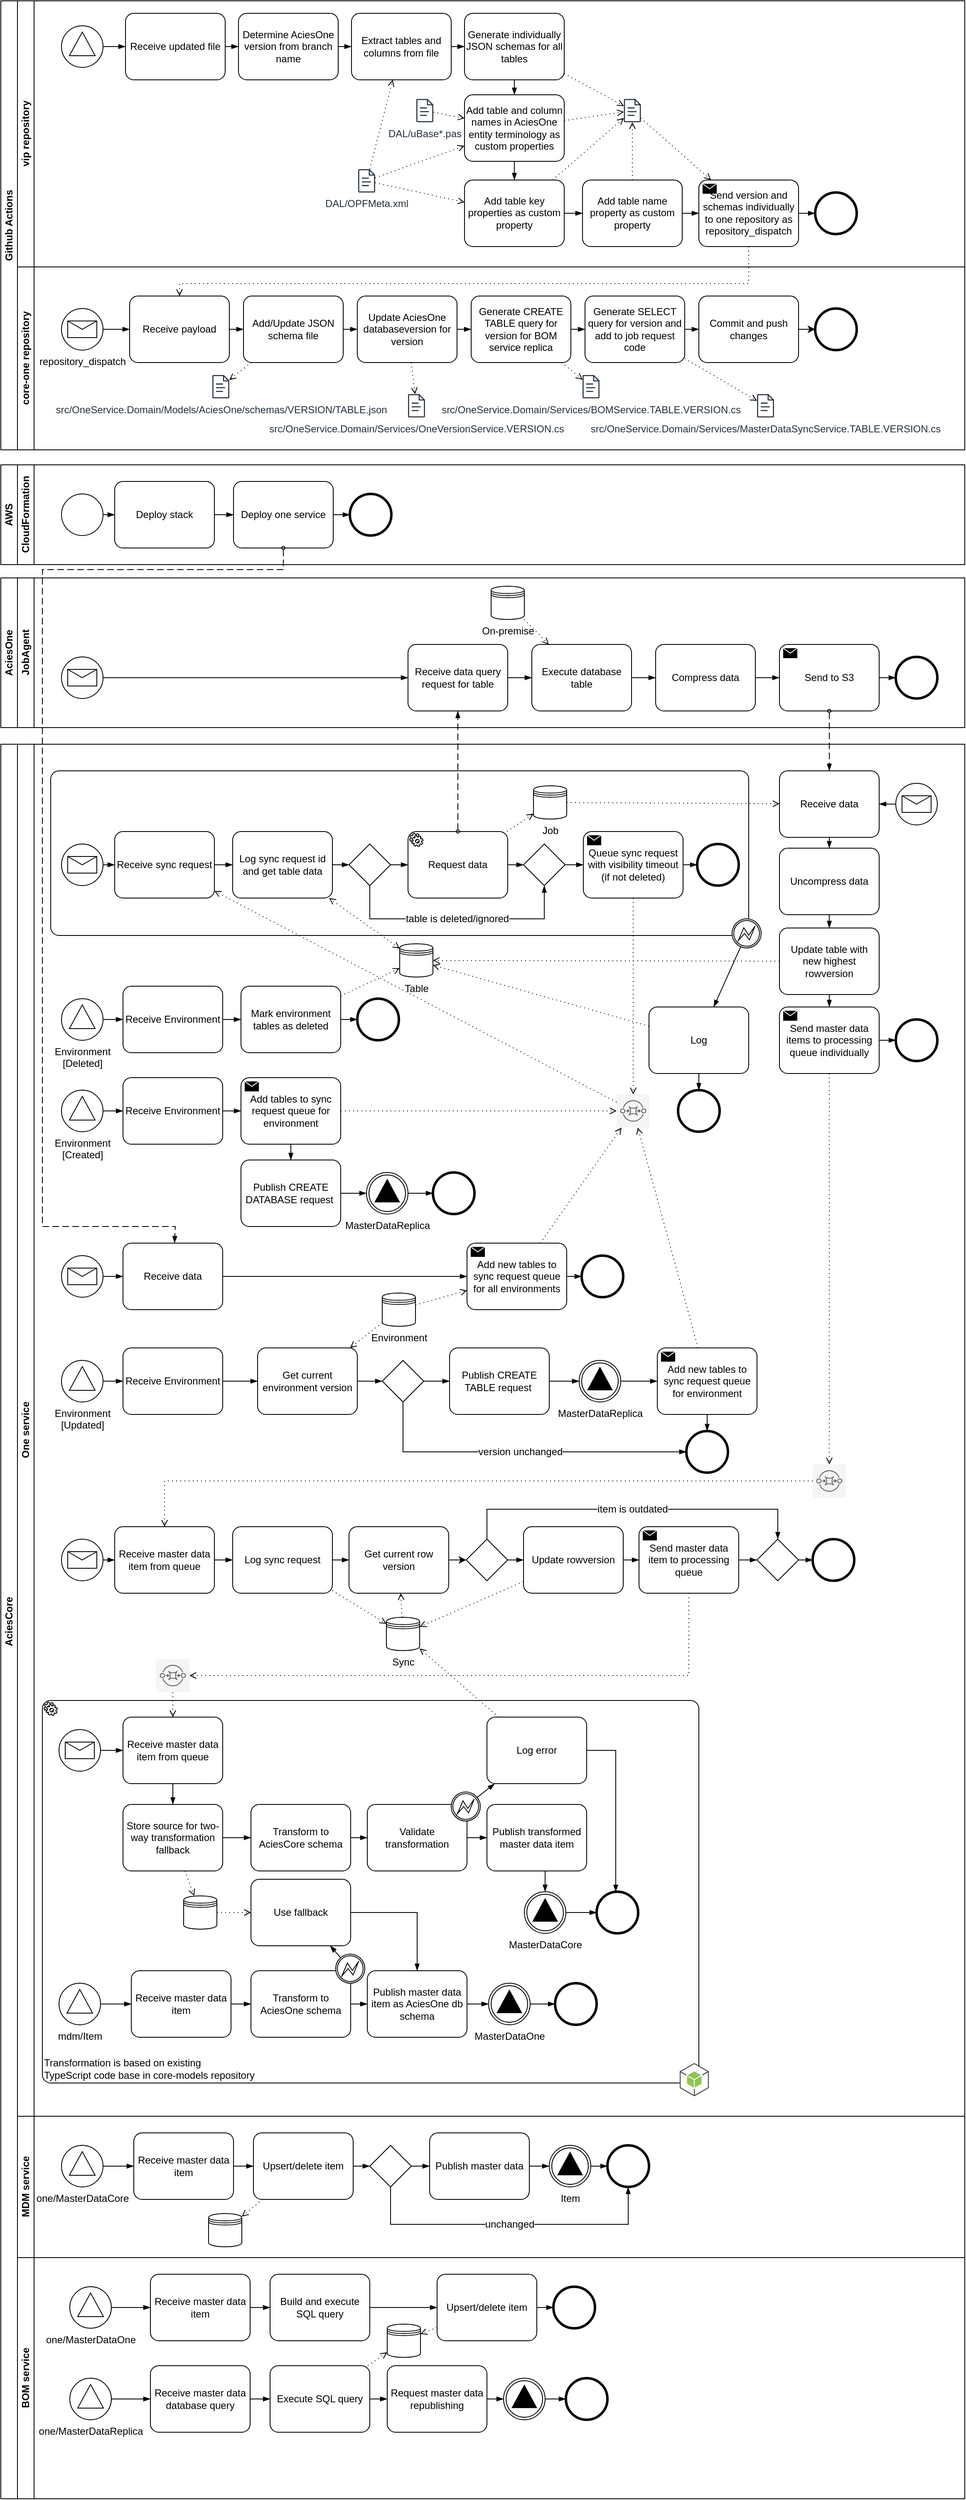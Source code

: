 <mxfile version="21.6.8" type="device">
  <diagram name="Page-1" id="bTZcT1Api_6f6nJbqBNm">
    <mxGraphModel dx="1334" dy="2562" grid="1" gridSize="10" guides="1" tooltips="1" connect="1" arrows="1" fold="1" page="1" pageScale="1" pageWidth="1169" pageHeight="1654" math="0" shadow="0">
      <root>
        <mxCell id="0" />
        <mxCell id="1" parent="0" />
        <mxCell id="s4bk7PMrDm6jOuG2M9_s-1" value="AciesOne" style="swimlane;html=1;childLayout=stackLayout;resizeParent=1;resizeParentMax=0;horizontal=0;startSize=20;horizontalStack=0;whiteSpace=wrap;" parent="1" vertex="1">
          <mxGeometry y="-960" width="1160" height="180" as="geometry" />
        </mxCell>
        <mxCell id="s4bk7PMrDm6jOuG2M9_s-2" value="JobAgent" style="swimlane;html=1;startSize=20;horizontal=0;" parent="s4bk7PMrDm6jOuG2M9_s-1" vertex="1">
          <mxGeometry x="20" width="1140" height="180" as="geometry" />
        </mxCell>
        <mxCell id="s4bk7PMrDm6jOuG2M9_s-10" value="Execute database table" style="points=[[0.25,0,0],[0.5,0,0],[0.75,0,0],[1,0.25,0],[1,0.5,0],[1,0.75,0],[0.75,1,0],[0.5,1,0],[0.25,1,0],[0,0.75,0],[0,0.5,0],[0,0.25,0]];shape=mxgraph.bpmn.task;whiteSpace=wrap;rectStyle=rounded;size=10;html=1;container=1;expand=0;collapsible=0;taskMarker=abstract;" parent="s4bk7PMrDm6jOuG2M9_s-2" vertex="1">
          <mxGeometry x="619" y="80" width="120" height="80" as="geometry" />
        </mxCell>
        <mxCell id="s4bk7PMrDm6jOuG2M9_s-11" value="On-premise" style="shape=datastore;html=1;labelPosition=center;verticalLabelPosition=bottom;align=center;verticalAlign=top;" parent="s4bk7PMrDm6jOuG2M9_s-2" vertex="1">
          <mxGeometry x="570" y="10" width="40" height="40" as="geometry" />
        </mxCell>
        <mxCell id="s4bk7PMrDm6jOuG2M9_s-12" value="" style="fontSize=12;html=1;endFill=0;startFill=0;endSize=6;startSize=6;dashed=1;dashPattern=1 4;endArrow=open;startArrow=none;rounded=0;" parent="s4bk7PMrDm6jOuG2M9_s-2" source="s4bk7PMrDm6jOuG2M9_s-11" target="s4bk7PMrDm6jOuG2M9_s-10" edge="1">
          <mxGeometry width="160" relative="1" as="geometry">
            <mxPoint x="980" y="350" as="sourcePoint" />
            <mxPoint x="1140" y="350" as="targetPoint" />
          </mxGeometry>
        </mxCell>
        <mxCell id="s4bk7PMrDm6jOuG2M9_s-13" value="" style="edgeStyle=elbowEdgeStyle;fontSize=12;html=1;endArrow=blockThin;endFill=1;rounded=0;" parent="s4bk7PMrDm6jOuG2M9_s-2" source="s4bk7PMrDm6jOuG2M9_s-100" target="s4bk7PMrDm6jOuG2M9_s-10" edge="1">
          <mxGeometry width="160" relative="1" as="geometry">
            <mxPoint x="630" y="120" as="sourcePoint" />
            <mxPoint x="1140" y="380" as="targetPoint" />
          </mxGeometry>
        </mxCell>
        <mxCell id="s4bk7PMrDm6jOuG2M9_s-17" value="Compress data" style="points=[[0.25,0,0],[0.5,0,0],[0.75,0,0],[1,0.25,0],[1,0.5,0],[1,0.75,0],[0.75,1,0],[0.5,1,0],[0.25,1,0],[0,0.75,0],[0,0.5,0],[0,0.25,0]];shape=mxgraph.bpmn.task;whiteSpace=wrap;rectStyle=rounded;size=10;html=1;container=1;expand=0;collapsible=0;taskMarker=abstract;" parent="s4bk7PMrDm6jOuG2M9_s-2" vertex="1">
          <mxGeometry x="768" y="80" width="120" height="80" as="geometry" />
        </mxCell>
        <mxCell id="s4bk7PMrDm6jOuG2M9_s-18" value="" style="edgeStyle=elbowEdgeStyle;fontSize=12;html=1;endArrow=blockThin;endFill=1;rounded=0;" parent="s4bk7PMrDm6jOuG2M9_s-2" source="s4bk7PMrDm6jOuG2M9_s-10" target="s4bk7PMrDm6jOuG2M9_s-17" edge="1">
          <mxGeometry width="160" relative="1" as="geometry">
            <mxPoint x="770" y="120" as="sourcePoint" />
            <mxPoint x="1290" y="380" as="targetPoint" />
          </mxGeometry>
        </mxCell>
        <mxCell id="s4bk7PMrDm6jOuG2M9_s-20" value="" style="edgeStyle=elbowEdgeStyle;fontSize=12;html=1;endArrow=blockThin;endFill=1;rounded=0;" parent="s4bk7PMrDm6jOuG2M9_s-2" source="s4bk7PMrDm6jOuG2M9_s-17" target="s4bk7PMrDm6jOuG2M9_s-26" edge="1">
          <mxGeometry width="160" relative="1" as="geometry">
            <mxPoint x="920" y="120" as="sourcePoint" />
            <mxPoint x="950" y="120" as="targetPoint" />
          </mxGeometry>
        </mxCell>
        <mxCell id="s4bk7PMrDm6jOuG2M9_s-23" value="" style="points=[[0.145,0.145,0],[0.5,0,0],[0.855,0.145,0],[1,0.5,0],[0.855,0.855,0],[0.5,1,0],[0.145,0.855,0],[0,0.5,0]];shape=mxgraph.bpmn.event;html=1;verticalLabelPosition=bottom;labelBackgroundColor=#ffffff;verticalAlign=top;align=center;perimeter=ellipsePerimeter;outlineConnect=0;aspect=fixed;outline=end;symbol=terminate2;" parent="s4bk7PMrDm6jOuG2M9_s-2" vertex="1">
          <mxGeometry x="1057" y="95" width="50" height="50" as="geometry" />
        </mxCell>
        <mxCell id="s4bk7PMrDm6jOuG2M9_s-24" value="" style="edgeStyle=elbowEdgeStyle;fontSize=12;html=1;endArrow=blockThin;endFill=1;rounded=0;" parent="s4bk7PMrDm6jOuG2M9_s-2" source="s4bk7PMrDm6jOuG2M9_s-26" target="s4bk7PMrDm6jOuG2M9_s-23" edge="1">
          <mxGeometry width="160" relative="1" as="geometry">
            <mxPoint x="1070" y="120" as="sourcePoint" />
            <mxPoint x="960" y="130" as="targetPoint" />
          </mxGeometry>
        </mxCell>
        <mxCell id="s4bk7PMrDm6jOuG2M9_s-26" value="Send to S3" style="points=[[0.25,0,0],[0.5,0,0],[0.75,0,0],[1,0.25,0],[1,0.5,0],[1,0.75,0],[0.75,1,0],[0.5,1,0],[0.25,1,0],[0,0.75,0],[0,0.5,0],[0,0.25,0]];shape=mxgraph.bpmn.task;whiteSpace=wrap;rectStyle=rounded;size=10;html=1;container=1;expand=0;collapsible=0;taskMarker=send;" parent="s4bk7PMrDm6jOuG2M9_s-2" vertex="1">
          <mxGeometry x="917" y="80" width="120" height="80" as="geometry" />
        </mxCell>
        <mxCell id="s4bk7PMrDm6jOuG2M9_s-28" value="" style="edgeStyle=elbowEdgeStyle;fontSize=12;html=1;endArrow=blockThin;endFill=1;rounded=0;" parent="s4bk7PMrDm6jOuG2M9_s-2" source="s4bk7PMrDm6jOuG2M9_s-99" target="s4bk7PMrDm6jOuG2M9_s-100" edge="1">
          <mxGeometry width="160" relative="1" as="geometry">
            <mxPoint x="203" y="122" as="sourcePoint" />
            <mxPoint x="223" y="122" as="targetPoint" />
          </mxGeometry>
        </mxCell>
        <mxCell id="s4bk7PMrDm6jOuG2M9_s-99" value="" style="points=[[0.145,0.145,0],[0.5,0,0],[0.855,0.145,0],[1,0.5,0],[0.855,0.855,0],[0.5,1,0],[0.145,0.855,0],[0,0.5,0]];shape=mxgraph.bpmn.event;html=1;verticalLabelPosition=bottom;labelBackgroundColor=#ffffff;verticalAlign=top;align=center;perimeter=ellipsePerimeter;outlineConnect=0;aspect=fixed;outline=standard;symbol=message;" parent="s4bk7PMrDm6jOuG2M9_s-2" vertex="1">
          <mxGeometry x="53" y="95" width="50" height="50" as="geometry" />
        </mxCell>
        <mxCell id="s4bk7PMrDm6jOuG2M9_s-100" value="Receive data query request for table" style="points=[[0.25,0,0],[0.5,0,0],[0.75,0,0],[1,0.25,0],[1,0.5,0],[1,0.75,0],[0.75,1,0],[0.5,1,0],[0.25,1,0],[0,0.75,0],[0,0.5,0],[0,0.25,0]];shape=mxgraph.bpmn.task;whiteSpace=wrap;rectStyle=rounded;size=10;html=1;container=1;expand=0;collapsible=0;taskMarker=abstract;" parent="s4bk7PMrDm6jOuG2M9_s-2" vertex="1">
          <mxGeometry x="470" y="80" width="120" height="80" as="geometry" />
        </mxCell>
        <mxCell id="s4bk7PMrDm6jOuG2M9_s-5" value="AciesCore" style="swimlane;html=1;childLayout=stackLayout;resizeParent=1;resizeParentMax=0;horizontal=0;startSize=20;horizontalStack=0;whiteSpace=wrap;" parent="1" vertex="1">
          <mxGeometry y="-760" width="1160" height="2110" as="geometry" />
        </mxCell>
        <mxCell id="s4bk7PMrDm6jOuG2M9_s-6" value="One service" style="swimlane;html=1;startSize=20;horizontal=0;" parent="s4bk7PMrDm6jOuG2M9_s-5" vertex="1">
          <mxGeometry x="20" width="1140" height="1650" as="geometry" />
        </mxCell>
        <mxCell id="BSdecpBLUHSdpbFKFbyf-12" value="" style="points=[[0.25,0,0],[0.5,0,0],[0.75,0,0],[1,0.25,0],[1,0.5,0],[1,0.75,0],[0.75,1,0],[0.5,1,0],[0.25,1,0],[0,0.75,0],[0,0.5,0],[0,0.25,0]];shape=mxgraph.bpmn.task;whiteSpace=wrap;rectStyle=rounded;size=10;html=1;container=1;expand=0;collapsible=0;taskMarker=abstract;" vertex="1" parent="s4bk7PMrDm6jOuG2M9_s-6">
          <mxGeometry x="40" y="32" width="840" height="198" as="geometry" />
        </mxCell>
        <mxCell id="s4bk7PMrDm6jOuG2M9_s-66" value="" style="points=[[0.145,0.145,0],[0.5,0,0],[0.855,0.145,0],[1,0.5,0],[0.855,0.855,0],[0.5,1,0],[0.145,0.855,0],[0,0.5,0]];shape=mxgraph.bpmn.event;html=1;verticalLabelPosition=bottom;labelBackgroundColor=#ffffff;verticalAlign=top;align=center;perimeter=ellipsePerimeter;outlineConnect=0;aspect=fixed;outline=standard;symbol=message;" parent="s4bk7PMrDm6jOuG2M9_s-6" vertex="1">
          <mxGeometry x="1057" y="47" width="50" height="50" as="geometry" />
        </mxCell>
        <mxCell id="s4bk7PMrDm6jOuG2M9_s-67" value="Uncompress data" style="points=[[0.25,0,0],[0.5,0,0],[0.75,0,0],[1,0.25,0],[1,0.5,0],[1,0.75,0],[0.75,1,0],[0.5,1,0],[0.25,1,0],[0,0.75,0],[0,0.5,0],[0,0.25,0]];shape=mxgraph.bpmn.task;whiteSpace=wrap;rectStyle=rounded;size=10;html=1;container=1;expand=0;collapsible=0;taskMarker=abstract;" parent="s4bk7PMrDm6jOuG2M9_s-6" vertex="1">
          <mxGeometry x="917" y="125" width="120" height="80" as="geometry" />
        </mxCell>
        <mxCell id="s4bk7PMrDm6jOuG2M9_s-68" value="" style="edgeStyle=elbowEdgeStyle;fontSize=12;html=1;endArrow=blockThin;endFill=1;rounded=0;" parent="s4bk7PMrDm6jOuG2M9_s-6" source="s4bk7PMrDm6jOuG2M9_s-70" target="s4bk7PMrDm6jOuG2M9_s-67" edge="1">
          <mxGeometry width="160" relative="1" as="geometry">
            <mxPoint x="65" y="16" as="sourcePoint" />
            <mxPoint x="85" y="16" as="targetPoint" />
          </mxGeometry>
        </mxCell>
        <mxCell id="s4bk7PMrDm6jOuG2M9_s-70" value="Receive data" style="points=[[0.25,0,0],[0.5,0,0],[0.75,0,0],[1,0.25,0],[1,0.5,0],[1,0.75,0],[0.75,1,0],[0.5,1,0],[0.25,1,0],[0,0.75,0],[0,0.5,0],[0,0.25,0]];shape=mxgraph.bpmn.task;whiteSpace=wrap;rectStyle=rounded;size=10;html=1;container=1;expand=0;collapsible=0;taskMarker=abstract;" parent="s4bk7PMrDm6jOuG2M9_s-6" vertex="1">
          <mxGeometry x="917" y="32" width="120" height="80" as="geometry" />
        </mxCell>
        <mxCell id="s4bk7PMrDm6jOuG2M9_s-71" value="" style="edgeStyle=elbowEdgeStyle;fontSize=12;html=1;endArrow=blockThin;endFill=1;rounded=0;" parent="s4bk7PMrDm6jOuG2M9_s-6" source="s4bk7PMrDm6jOuG2M9_s-66" target="s4bk7PMrDm6jOuG2M9_s-70" edge="1">
          <mxGeometry width="160" relative="1" as="geometry">
            <mxPoint x="980" y="352" as="sourcePoint" />
            <mxPoint x="1000" y="352" as="targetPoint" />
          </mxGeometry>
        </mxCell>
        <mxCell id="s4bk7PMrDm6jOuG2M9_s-74" value="" style="edgeStyle=elbowEdgeStyle;fontSize=12;html=1;endArrow=blockThin;endFill=1;rounded=0;" parent="s4bk7PMrDm6jOuG2M9_s-6" source="TqV-y1GQCvCEVRxnvsj4-98" target="s4bk7PMrDm6jOuG2M9_s-91" edge="1">
          <mxGeometry width="160" relative="1" as="geometry">
            <mxPoint x="646" y="140" as="sourcePoint" />
            <mxPoint x="263" y="365" as="targetPoint" />
          </mxGeometry>
        </mxCell>
        <mxCell id="s4bk7PMrDm6jOuG2M9_s-79" value="" style="points=[[0.145,0.145,0],[0.5,0,0],[0.855,0.145,0],[1,0.5,0],[0.855,0.855,0],[0.5,1,0],[0.145,0.855,0],[0,0.5,0]];shape=mxgraph.bpmn.event;html=1;verticalLabelPosition=bottom;labelBackgroundColor=#ffffff;verticalAlign=top;align=center;perimeter=ellipsePerimeter;outlineConnect=0;aspect=fixed;outline=end;symbol=terminate2;" parent="s4bk7PMrDm6jOuG2M9_s-6" vertex="1">
          <mxGeometry x="1057" y="331" width="50" height="50" as="geometry" />
        </mxCell>
        <mxCell id="s4bk7PMrDm6jOuG2M9_s-81" value="" style="points=[[0.145,0.145,0],[0.5,0,0],[0.855,0.145,0],[1,0.5,0],[0.855,0.855,0],[0.5,1,0],[0.145,0.855,0],[0,0.5,0]];shape=mxgraph.bpmn.event;html=1;verticalLabelPosition=bottom;labelBackgroundColor=#ffffff;verticalAlign=top;align=center;perimeter=ellipsePerimeter;outlineConnect=0;aspect=fixed;outline=standard;symbol=message;" parent="s4bk7PMrDm6jOuG2M9_s-6" vertex="1">
          <mxGeometry x="53" y="956" width="50" height="50" as="geometry" />
        </mxCell>
        <mxCell id="s4bk7PMrDm6jOuG2M9_s-82" value="Receive master data item from queue" style="points=[[0.25,0,0],[0.5,0,0],[0.75,0,0],[1,0.25,0],[1,0.5,0],[1,0.75,0],[0.75,1,0],[0.5,1,0],[0.25,1,0],[0,0.75,0],[0,0.5,0],[0,0.25,0]];shape=mxgraph.bpmn.task;whiteSpace=wrap;rectStyle=rounded;size=10;html=1;container=1;expand=0;collapsible=0;taskMarker=abstract;" parent="s4bk7PMrDm6jOuG2M9_s-6" vertex="1">
          <mxGeometry x="117" y="941" width="120" height="80" as="geometry" />
        </mxCell>
        <mxCell id="s4bk7PMrDm6jOuG2M9_s-83" value="" style="edgeStyle=elbowEdgeStyle;fontSize=12;html=1;endArrow=blockThin;endFill=1;rounded=0;" parent="s4bk7PMrDm6jOuG2M9_s-6" source="s4bk7PMrDm6jOuG2M9_s-81" target="s4bk7PMrDm6jOuG2M9_s-82" edge="1">
          <mxGeometry width="160" relative="1" as="geometry">
            <mxPoint x="203" y="1171" as="sourcePoint" />
            <mxPoint x="673" y="1461" as="targetPoint" />
          </mxGeometry>
        </mxCell>
        <mxCell id="s4bk7PMrDm6jOuG2M9_s-78" value="" style="edgeStyle=elbowEdgeStyle;fontSize=12;html=1;endArrow=blockThin;endFill=1;rounded=0;" parent="s4bk7PMrDm6jOuG2M9_s-6" source="xeh5zai_fJD0VxdqG8iB-40" target="TqV-y1GQCvCEVRxnvsj4-104" edge="1">
          <mxGeometry width="160" relative="1" as="geometry">
            <mxPoint x="-168" y="109" as="sourcePoint" />
            <mxPoint x="877" y="316" as="targetPoint" />
          </mxGeometry>
        </mxCell>
        <mxCell id="s4bk7PMrDm6jOuG2M9_s-80" value="" style="edgeStyle=elbowEdgeStyle;fontSize=12;html=1;endArrow=blockThin;endFill=1;rounded=0;" parent="s4bk7PMrDm6jOuG2M9_s-6" source="TqV-y1GQCvCEVRxnvsj4-104" target="s4bk7PMrDm6jOuG2M9_s-79" edge="1">
          <mxGeometry width="160" relative="1" as="geometry">
            <mxPoint x="952" y="956" as="sourcePoint" />
            <mxPoint x="207" y="920" as="targetPoint" />
          </mxGeometry>
        </mxCell>
        <mxCell id="s4bk7PMrDm6jOuG2M9_s-91" value="" style="points=[[0.145,0.145,0],[0.5,0,0],[0.855,0.145,0],[1,0.5,0],[0.855,0.855,0],[0.5,1,0],[0.145,0.855,0],[0,0.5,0]];shape=mxgraph.bpmn.event;html=1;verticalLabelPosition=bottom;labelBackgroundColor=#ffffff;verticalAlign=top;align=center;perimeter=ellipsePerimeter;outlineConnect=0;aspect=fixed;outline=end;symbol=terminate2;" parent="s4bk7PMrDm6jOuG2M9_s-6" vertex="1">
          <mxGeometry x="818" y="120" width="50" height="50" as="geometry" />
        </mxCell>
        <mxCell id="s4bk7PMrDm6jOuG2M9_s-98" value="" style="points=[[0,0,0],[0.25,0,0],[0.5,0,0],[0.75,0,0],[1,0,0],[0,1,0],[0.25,1,0],[0.5,1,0],[0.75,1,0],[1,1,0],[0,0.25,0],[0,0.5,0],[0,0.75,0],[1,0.25,0],[1,0.5,0],[1,0.75,0]];outlineConnect=0;fontColor=#333333;gradientDirection=north;fillColor=#f5f5f5;strokeColor=#666666;dashed=0;verticalLabelPosition=bottom;verticalAlign=top;align=center;html=1;fontSize=12;fontStyle=0;aspect=fixed;shape=mxgraph.aws4.resourceIcon;resIcon=mxgraph.aws4.sqs;shadow=0;" parent="s4bk7PMrDm6jOuG2M9_s-6" vertex="1">
          <mxGeometry x="957" y="866" width="40" height="40" as="geometry" />
        </mxCell>
        <mxCell id="s4bk7PMrDm6jOuG2M9_s-88" value="" style="fontSize=12;html=1;endFill=0;startFill=0;endSize=6;startSize=6;dashed=1;dashPattern=1 4;endArrow=open;startArrow=none;rounded=0;edgeStyle=elbowEdgeStyle;elbow=vertical;" parent="s4bk7PMrDm6jOuG2M9_s-6" source="TqV-y1GQCvCEVRxnvsj4-104" target="s4bk7PMrDm6jOuG2M9_s-98" edge="1">
          <mxGeometry width="160" relative="1" as="geometry">
            <mxPoint x="832" y="946" as="sourcePoint" />
            <mxPoint x="854.302" y="870" as="targetPoint" />
            <Array as="points">
              <mxPoint x="977" y="900" />
            </Array>
          </mxGeometry>
        </mxCell>
        <mxCell id="s4bk7PMrDm6jOuG2M9_s-89" value="" style="fontSize=12;html=1;endFill=0;startFill=0;endSize=6;startSize=6;dashed=1;dashPattern=1 4;endArrow=open;startArrow=none;rounded=0;elbow=vertical;edgeStyle=orthogonalEdgeStyle;" parent="s4bk7PMrDm6jOuG2M9_s-6" source="s4bk7PMrDm6jOuG2M9_s-98" target="s4bk7PMrDm6jOuG2M9_s-82" edge="1">
          <mxGeometry width="160" relative="1" as="geometry">
            <mxPoint x="540" y="974" as="sourcePoint" />
            <mxPoint x="433" y="1359" as="targetPoint" />
          </mxGeometry>
        </mxCell>
        <mxCell id="TqV-y1GQCvCEVRxnvsj4-117" value="" style="edgeStyle=orthogonalEdgeStyle;rounded=0;orthogonalLoop=1;jettySize=auto;html=1;" parent="s4bk7PMrDm6jOuG2M9_s-6" source="s4bk7PMrDm6jOuG2M9_s-101" target="TqV-y1GQCvCEVRxnvsj4-50" edge="1">
          <mxGeometry relative="1" as="geometry" />
        </mxCell>
        <mxCell id="s4bk7PMrDm6jOuG2M9_s-101" value="Get current row version" style="points=[[0.25,0,0],[0.5,0,0],[0.75,0,0],[1,0.25,0],[1,0.5,0],[1,0.75,0],[0.75,1,0],[0.5,1,0],[0.25,1,0],[0,0.75,0],[0,0.5,0],[0,0.25,0]];shape=mxgraph.bpmn.task;whiteSpace=wrap;rectStyle=rounded;size=10;html=1;container=1;expand=0;collapsible=0;taskMarker=abstract;" parent="s4bk7PMrDm6jOuG2M9_s-6" vertex="1">
          <mxGeometry x="399" y="941" width="120" height="80" as="geometry" />
        </mxCell>
        <mxCell id="s4bk7PMrDm6jOuG2M9_s-102" value="" style="edgeStyle=elbowEdgeStyle;fontSize=12;html=1;endArrow=blockThin;endFill=1;rounded=0;" parent="s4bk7PMrDm6jOuG2M9_s-6" source="BSdecpBLUHSdpbFKFbyf-6" target="s4bk7PMrDm6jOuG2M9_s-101" edge="1">
          <mxGeometry width="160" relative="1" as="geometry">
            <mxPoint x="203" y="1171" as="sourcePoint" />
            <mxPoint x="673" y="1461" as="targetPoint" />
          </mxGeometry>
        </mxCell>
        <mxCell id="s4bk7PMrDm6jOuG2M9_s-104" value="" style="edgeStyle=elbowEdgeStyle;fontSize=12;html=1;endArrow=blockThin;endFill=1;rounded=0;" parent="s4bk7PMrDm6jOuG2M9_s-6" source="TqV-y1GQCvCEVRxnvsj4-50" target="TqV-y1GQCvCEVRxnvsj4-120" edge="1">
          <mxGeometry width="160" relative="1" as="geometry">
            <mxPoint x="1120" y="1151" as="sourcePoint" />
            <mxPoint x="1055" y="1201" as="targetPoint" />
          </mxGeometry>
        </mxCell>
        <mxCell id="s4bk7PMrDm6jOuG2M9_s-121" value="Table" style="shape=datastore;html=1;labelPosition=center;verticalLabelPosition=bottom;align=center;verticalAlign=top;" parent="s4bk7PMrDm6jOuG2M9_s-6" vertex="1">
          <mxGeometry x="460" y="240" width="40" height="40" as="geometry" />
        </mxCell>
        <mxCell id="s4bk7PMrDm6jOuG2M9_s-167" value="" style="points=[[0.145,0.145,0],[0.5,0,0],[0.855,0.145,0],[1,0.5,0],[0.855,0.855,0],[0.5,1,0],[0.145,0.855,0],[0,0.5,0]];shape=mxgraph.bpmn.event;html=1;verticalLabelPosition=bottom;labelBackgroundColor=#ffffff;verticalAlign=top;align=center;perimeter=ellipsePerimeter;outlineConnect=0;aspect=fixed;outline=end;symbol=terminate2;" parent="s4bk7PMrDm6jOuG2M9_s-6" vertex="1">
          <mxGeometry x="957" y="956" width="50" height="50" as="geometry" />
        </mxCell>
        <mxCell id="s4bk7PMrDm6jOuG2M9_s-168" value="" style="edgeStyle=elbowEdgeStyle;fontSize=12;html=1;endArrow=blockThin;endFill=1;rounded=0;" parent="s4bk7PMrDm6jOuG2M9_s-6" source="TqV-y1GQCvCEVRxnvsj4-105" target="TqV-y1GQCvCEVRxnvsj4-118" edge="1">
          <mxGeometry width="160" relative="1" as="geometry">
            <mxPoint x="1115" y="1241" as="sourcePoint" />
            <mxPoint x="1438" y="1336" as="targetPoint" />
          </mxGeometry>
        </mxCell>
        <mxCell id="xeh5zai_fJD0VxdqG8iB-17" value="" style="points=[[0,0,0],[0.25,0,0],[0.5,0,0],[0.75,0,0],[1,0,0],[0,1,0],[0.25,1,0],[0.5,1,0],[0.75,1,0],[1,1,0],[0,0.25,0],[0,0.5,0],[0,0.75,0],[1,0.25,0],[1,0.5,0],[1,0.75,0]];outlineConnect=0;fontColor=#333333;gradientDirection=north;fillColor=#f5f5f5;strokeColor=#666666;dashed=0;verticalLabelPosition=bottom;verticalAlign=top;align=center;html=1;fontSize=12;fontStyle=0;aspect=fixed;shape=mxgraph.aws4.resourceIcon;resIcon=mxgraph.aws4.sqs;shadow=0;" parent="s4bk7PMrDm6jOuG2M9_s-6" vertex="1">
          <mxGeometry x="167" y="1100" width="40" height="40" as="geometry" />
        </mxCell>
        <mxCell id="xeh5zai_fJD0VxdqG8iB-18" value="" style="fontSize=12;html=1;endFill=0;startFill=0;endSize=6;startSize=6;dashed=1;dashPattern=1 4;endArrow=open;startArrow=none;rounded=0;edgeStyle=orthogonalEdgeStyle;elbow=vertical;" parent="s4bk7PMrDm6jOuG2M9_s-6" source="TqV-y1GQCvCEVRxnvsj4-105" target="xeh5zai_fJD0VxdqG8iB-17" edge="1">
          <mxGeometry width="160" relative="1" as="geometry">
            <mxPoint x="925" y="1291" as="sourcePoint" />
            <mxPoint x="853" y="1286" as="targetPoint" />
            <Array as="points">
              <mxPoint x="669" y="1120" />
              <mxPoint x="187" y="1120" />
            </Array>
          </mxGeometry>
        </mxCell>
        <mxCell id="xeh5zai_fJD0VxdqG8iB-19" value="" style="fontSize=12;html=1;endFill=0;startFill=0;endSize=6;startSize=6;dashed=1;dashPattern=1 4;endArrow=open;startArrow=none;rounded=0;elbow=vertical;edgeStyle=orthogonalEdgeStyle;" parent="s4bk7PMrDm6jOuG2M9_s-6" source="xeh5zai_fJD0VxdqG8iB-17" target="s4bk7PMrDm6jOuG2M9_s-103" edge="1">
          <mxGeometry width="160" relative="1" as="geometry">
            <mxPoint x="307" y="569" as="sourcePoint" />
            <mxPoint x="60" y="854" as="targetPoint" />
          </mxGeometry>
        </mxCell>
        <mxCell id="xeh5zai_fJD0VxdqG8iB-40" value="Update table with new highest rowversion" style="points=[[0.25,0,0],[0.5,0,0],[0.75,0,0],[1,0.25,0],[1,0.5,0],[1,0.75,0],[0.75,1,0],[0.5,1,0],[0.25,1,0],[0,0.75,0],[0,0.5,0],[0,0.25,0]];shape=mxgraph.bpmn.task;whiteSpace=wrap;rectStyle=rounded;size=10;html=1;container=1;expand=0;collapsible=0;taskMarker=abstract;" parent="s4bk7PMrDm6jOuG2M9_s-6" vertex="1">
          <mxGeometry x="917" y="221" width="120" height="80" as="geometry" />
        </mxCell>
        <mxCell id="xeh5zai_fJD0VxdqG8iB-41" value="" style="edgeStyle=elbowEdgeStyle;fontSize=12;html=1;endArrow=blockThin;endFill=1;rounded=0;" parent="s4bk7PMrDm6jOuG2M9_s-6" source="s4bk7PMrDm6jOuG2M9_s-67" target="xeh5zai_fJD0VxdqG8iB-40" edge="1">
          <mxGeometry width="160" relative="1" as="geometry">
            <mxPoint x="579" y="329" as="sourcePoint" />
            <mxPoint x="579" y="435" as="targetPoint" />
          </mxGeometry>
        </mxCell>
        <mxCell id="xeh5zai_fJD0VxdqG8iB-42" value="" style="fontSize=12;html=1;endFill=0;startFill=0;endSize=6;startSize=6;dashed=1;dashPattern=1 4;endArrow=open;startArrow=none;rounded=0;elbow=vertical;" parent="s4bk7PMrDm6jOuG2M9_s-6" source="xeh5zai_fJD0VxdqG8iB-40" target="s4bk7PMrDm6jOuG2M9_s-121" edge="1">
          <mxGeometry width="160" relative="1" as="geometry">
            <mxPoint x="417" y="310" as="sourcePoint" />
            <mxPoint x="722" y="610" as="targetPoint" />
          </mxGeometry>
        </mxCell>
        <mxCell id="xeh5zai_fJD0VxdqG8iB-43" value="Sync" style="shape=datastore;html=1;labelPosition=center;verticalLabelPosition=bottom;align=center;verticalAlign=top;" parent="s4bk7PMrDm6jOuG2M9_s-6" vertex="1">
          <mxGeometry x="444" y="1050" width="40" height="40" as="geometry" />
        </mxCell>
        <mxCell id="s4bk7PMrDm6jOuG2M9_s-123" value="" style="fontSize=12;html=1;endFill=0;startFill=0;endSize=6;startSize=6;dashed=1;dashPattern=1 4;endArrow=open;startArrow=none;rounded=0;elbow=vertical;" parent="s4bk7PMrDm6jOuG2M9_s-6" source="xeh5zai_fJD0VxdqG8iB-43" target="s4bk7PMrDm6jOuG2M9_s-101" edge="1">
          <mxGeometry width="160" relative="1" as="geometry">
            <mxPoint x="1091" y="1241" as="sourcePoint" />
            <mxPoint x="786" y="941" as="targetPoint" />
          </mxGeometry>
        </mxCell>
        <mxCell id="xeh5zai_fJD0VxdqG8iB-95" value="" style="points=[[0.145,0.145,0],[0.5,0,0],[0.855,0.145,0],[1,0.5,0],[0.855,0.855,0],[0.5,1,0],[0.145,0.855,0],[0,0.5,0]];shape=mxgraph.bpmn.event;html=1;verticalLabelPosition=bottom;labelBackgroundColor=#ffffff;verticalAlign=top;align=center;perimeter=ellipsePerimeter;outlineConnect=0;aspect=fixed;outline=standard;symbol=message;" parent="s4bk7PMrDm6jOuG2M9_s-6" vertex="1">
          <mxGeometry x="53" y="615" width="50" height="50" as="geometry" />
        </mxCell>
        <mxCell id="xeh5zai_fJD0VxdqG8iB-96" value="Receive data" style="points=[[0.25,0,0],[0.5,0,0],[0.75,0,0],[1,0.25,0],[1,0.5,0],[1,0.75,0],[0.75,1,0],[0.5,1,0],[0.25,1,0],[0,0.75,0],[0,0.5,0],[0,0.25,0]];shape=mxgraph.bpmn.task;whiteSpace=wrap;rectStyle=rounded;size=10;html=1;container=1;expand=0;collapsible=0;taskMarker=abstract;" parent="s4bk7PMrDm6jOuG2M9_s-6" vertex="1">
          <mxGeometry x="127" y="600" width="120" height="80" as="geometry" />
        </mxCell>
        <mxCell id="xeh5zai_fJD0VxdqG8iB-97" value="" style="edgeStyle=elbowEdgeStyle;fontSize=12;html=1;endArrow=blockThin;endFill=1;rounded=0;" parent="s4bk7PMrDm6jOuG2M9_s-6" source="xeh5zai_fJD0VxdqG8iB-95" target="xeh5zai_fJD0VxdqG8iB-96" edge="1">
          <mxGeometry width="160" relative="1" as="geometry">
            <mxPoint x="-50.5" y="1076" as="sourcePoint" />
            <mxPoint x="399.5" y="1076" as="targetPoint" />
          </mxGeometry>
        </mxCell>
        <mxCell id="xeh5zai_fJD0VxdqG8iB-99" value="" style="edgeStyle=elbowEdgeStyle;fontSize=12;html=1;endArrow=blockThin;endFill=1;rounded=0;" parent="s4bk7PMrDm6jOuG2M9_s-6" source="xeh5zai_fJD0VxdqG8iB-96" target="TqV-y1GQCvCEVRxnvsj4-103" edge="1">
          <mxGeometry width="160" relative="1" as="geometry">
            <mxPoint x="1323.5" y="710" as="sourcePoint" />
            <mxPoint x="480" y="690" as="targetPoint" />
          </mxGeometry>
        </mxCell>
        <mxCell id="xeh5zai_fJD0VxdqG8iB-101" value="" style="points=[[0.145,0.145,0],[0.5,0,0],[0.855,0.145,0],[1,0.5,0],[0.855,0.855,0],[0.5,1,0],[0.145,0.855,0],[0,0.5,0]];shape=mxgraph.bpmn.event;html=1;verticalLabelPosition=bottom;labelBackgroundColor=#ffffff;verticalAlign=top;align=center;perimeter=ellipsePerimeter;outlineConnect=0;aspect=fixed;outline=end;symbol=terminate2;" parent="s4bk7PMrDm6jOuG2M9_s-6" vertex="1">
          <mxGeometry x="679" y="615" width="50" height="50" as="geometry" />
        </mxCell>
        <mxCell id="xeh5zai_fJD0VxdqG8iB-102" value="" style="edgeStyle=orthogonalEdgeStyle;fontSize=12;html=1;endArrow=blockThin;endFill=1;rounded=0;" parent="s4bk7PMrDm6jOuG2M9_s-6" source="TqV-y1GQCvCEVRxnvsj4-103" target="xeh5zai_fJD0VxdqG8iB-101" edge="1">
          <mxGeometry width="160" relative="1" as="geometry">
            <mxPoint x="600" y="690" as="sourcePoint" />
            <mxPoint x="1219.5" y="745" as="targetPoint" />
            <Array as="points" />
          </mxGeometry>
        </mxCell>
        <mxCell id="xeh5zai_fJD0VxdqG8iB-104" value="" style="points=[[0.145,0.145,0],[0.5,0,0],[0.855,0.145,0],[1,0.5,0],[0.855,0.855,0],[0.5,1,0],[0.145,0.855,0],[0,0.5,0]];shape=mxgraph.bpmn.event;html=1;verticalLabelPosition=bottom;labelBackgroundColor=#ffffff;verticalAlign=top;align=center;perimeter=ellipsePerimeter;outlineConnect=0;aspect=fixed;outline=standard;symbol=message;" parent="s4bk7PMrDm6jOuG2M9_s-6" vertex="1">
          <mxGeometry x="53" y="120" width="50" height="50" as="geometry" />
        </mxCell>
        <mxCell id="xeh5zai_fJD0VxdqG8iB-113" value="" style="points=[[0,0,0],[0.25,0,0],[0.5,0,0],[0.75,0,0],[1,0,0],[0,1,0],[0.25,1,0],[0.5,1,0],[0.75,1,0],[1,1,0],[0,0.25,0],[0,0.5,0],[0,0.75,0],[1,0.25,0],[1,0.5,0],[1,0.75,0]];outlineConnect=0;fontColor=#333333;gradientDirection=north;fillColor=#f5f5f5;strokeColor=#666666;dashed=0;verticalLabelPosition=bottom;verticalAlign=top;align=center;html=1;fontSize=12;fontStyle=0;aspect=fixed;shape=mxgraph.aws4.resourceIcon;resIcon=mxgraph.aws4.sqs;shadow=0;" parent="s4bk7PMrDm6jOuG2M9_s-6" vertex="1">
          <mxGeometry x="721" y="421" width="40" height="40" as="geometry" />
        </mxCell>
        <mxCell id="xeh5zai_fJD0VxdqG8iB-114" value="" style="fontSize=12;html=1;endFill=0;startFill=0;endSize=6;startSize=6;dashed=1;dashPattern=1 4;endArrow=open;startArrow=none;rounded=0;elbow=vertical;" parent="s4bk7PMrDm6jOuG2M9_s-6" source="TqV-y1GQCvCEVRxnvsj4-103" target="xeh5zai_fJD0VxdqG8iB-113" edge="1">
          <mxGeometry width="160" relative="1" as="geometry">
            <mxPoint x="319.619" y="105" as="sourcePoint" />
            <mxPoint x="490.933" y="140" as="targetPoint" />
          </mxGeometry>
        </mxCell>
        <mxCell id="xeh5zai_fJD0VxdqG8iB-115" value="" style="fontSize=12;html=1;endFill=0;startFill=0;endSize=6;startSize=6;dashed=1;dashPattern=1 4;endArrow=open;startArrow=none;rounded=0;elbow=vertical;" parent="s4bk7PMrDm6jOuG2M9_s-6" source="xeh5zai_fJD0VxdqG8iB-113" target="xeh5zai_fJD0VxdqG8iB-116" edge="1">
          <mxGeometry width="160" relative="1" as="geometry">
            <mxPoint x="170" y="521" as="sourcePoint" />
            <mxPoint x="290" y="171" as="targetPoint" />
          </mxGeometry>
        </mxCell>
        <mxCell id="xeh5zai_fJD0VxdqG8iB-116" value="Receive sync request" style="points=[[0.25,0,0],[0.5,0,0],[0.75,0,0],[1,0.25,0],[1,0.5,0],[1,0.75,0],[0.75,1,0],[0.5,1,0],[0.25,1,0],[0,0.75,0],[0,0.5,0],[0,0.25,0]];shape=mxgraph.bpmn.task;whiteSpace=wrap;rectStyle=rounded;size=10;html=1;container=1;expand=0;collapsible=0;taskMarker=abstract;" parent="s4bk7PMrDm6jOuG2M9_s-6" vertex="1">
          <mxGeometry x="117" y="105" width="120" height="80" as="geometry" />
        </mxCell>
        <mxCell id="xeh5zai_fJD0VxdqG8iB-105" value="" style="edgeStyle=elbowEdgeStyle;fontSize=12;html=1;endArrow=blockThin;endFill=1;rounded=0;" parent="s4bk7PMrDm6jOuG2M9_s-6" source="xeh5zai_fJD0VxdqG8iB-104" target="xeh5zai_fJD0VxdqG8iB-116" edge="1">
          <mxGeometry width="160" relative="1" as="geometry">
            <mxPoint x="113" y="154" as="sourcePoint" />
            <mxPoint x="140" y="25" as="targetPoint" />
          </mxGeometry>
        </mxCell>
        <mxCell id="xeh5zai_fJD0VxdqG8iB-118" value="" style="edgeStyle=orthogonalEdgeStyle;fontSize=12;html=1;endArrow=blockThin;endFill=1;rounded=0;" parent="s4bk7PMrDm6jOuG2M9_s-6" source="xeh5zai_fJD0VxdqG8iB-123" target="BSdecpBLUHSdpbFKFbyf-8" edge="1">
          <mxGeometry width="160" relative="1" as="geometry">
            <mxPoint x="113" y="375" as="sourcePoint" />
            <mxPoint x="470" y="165" as="targetPoint" />
          </mxGeometry>
        </mxCell>
        <mxCell id="xeh5zai_fJD0VxdqG8iB-119" value="" style="fontSize=12;html=1;endFill=0;startFill=0;endSize=6;startSize=6;dashed=1;dashPattern=1 4;endArrow=open;startArrow=none;rounded=0;" parent="s4bk7PMrDm6jOuG2M9_s-6" source="s4bk7PMrDm6jOuG2M9_s-159" target="TqV-y1GQCvCEVRxnvsj4-103" edge="1">
          <mxGeometry width="160" relative="1" as="geometry">
            <mxPoint x="645" y="1481" as="sourcePoint" />
            <mxPoint x="278.974" y="976" as="targetPoint" />
          </mxGeometry>
        </mxCell>
        <mxCell id="xeh5zai_fJD0VxdqG8iB-122" value="" style="edgeStyle=elbowEdgeStyle;fontSize=12;html=1;endArrow=blockThin;endFill=1;rounded=0;" parent="s4bk7PMrDm6jOuG2M9_s-6" source="xeh5zai_fJD0VxdqG8iB-126" target="TqV-y1GQCvCEVRxnvsj4-98" edge="1">
          <mxGeometry width="160" relative="1" as="geometry">
            <mxPoint x="403" y="436" as="sourcePoint" />
            <mxPoint x="586" y="180" as="targetPoint" />
          </mxGeometry>
        </mxCell>
        <mxCell id="xeh5zai_fJD0VxdqG8iB-123" value="" style="points=[[0.25,0.25,0],[0.5,0,0],[0.75,0.25,0],[1,0.5,0],[0.75,0.75,0],[0.5,1,0],[0.25,0.75,0],[0,0.5,0]];shape=mxgraph.bpmn.gateway2;html=1;verticalLabelPosition=bottom;labelBackgroundColor=#ffffff;verticalAlign=top;align=center;perimeter=rhombusPerimeter;outlineConnect=0;outline=none;symbol=none;" parent="s4bk7PMrDm6jOuG2M9_s-6" vertex="1">
          <mxGeometry x="399" y="120" width="50" height="50" as="geometry" />
        </mxCell>
        <mxCell id="xeh5zai_fJD0VxdqG8iB-124" value="" style="edgeStyle=elbowEdgeStyle;fontSize=12;html=1;endArrow=blockThin;endFill=1;rounded=0;" parent="s4bk7PMrDm6jOuG2M9_s-6" source="TqV-y1GQCvCEVRxnvsj4-109" target="xeh5zai_fJD0VxdqG8iB-123" edge="1">
          <mxGeometry width="160" relative="1" as="geometry">
            <mxPoint x="270" y="611" as="sourcePoint" />
            <mxPoint x="283" y="436" as="targetPoint" />
          </mxGeometry>
        </mxCell>
        <mxCell id="xeh5zai_fJD0VxdqG8iB-125" value="table is deleted/ignored" style="edgeStyle=elbowEdgeStyle;fontSize=12;html=1;endArrow=blockThin;endFill=1;rounded=0;" parent="s4bk7PMrDm6jOuG2M9_s-6" source="xeh5zai_fJD0VxdqG8iB-123" target="xeh5zai_fJD0VxdqG8iB-126" edge="1">
          <mxGeometry width="160" relative="1" as="geometry">
            <mxPoint x="113" y="365" as="sourcePoint" />
            <mxPoint x="140" y="236" as="targetPoint" />
            <Array as="points">
              <mxPoint x="530" y="210" />
            </Array>
          </mxGeometry>
        </mxCell>
        <mxCell id="xeh5zai_fJD0VxdqG8iB-126" value="" style="points=[[0.25,0.25,0],[0.5,0,0],[0.75,0.25,0],[1,0.5,0],[0.75,0.75,0],[0.5,1,0],[0.25,0.75,0],[0,0.5,0]];shape=mxgraph.bpmn.gateway2;html=1;verticalLabelPosition=bottom;labelBackgroundColor=#ffffff;verticalAlign=top;align=center;perimeter=rhombusPerimeter;outlineConnect=0;outline=none;symbol=none;" parent="s4bk7PMrDm6jOuG2M9_s-6" vertex="1">
          <mxGeometry x="609" y="120" width="50" height="50" as="geometry" />
        </mxCell>
        <mxCell id="xeh5zai_fJD0VxdqG8iB-127" value="" style="edgeStyle=elbowEdgeStyle;fontSize=12;html=1;endArrow=blockThin;endFill=1;rounded=0;" parent="s4bk7PMrDm6jOuG2M9_s-6" source="BSdecpBLUHSdpbFKFbyf-8" target="xeh5zai_fJD0VxdqG8iB-126" edge="1">
          <mxGeometry width="160" relative="1" as="geometry">
            <mxPoint x="590" y="165" as="sourcePoint" />
            <mxPoint x="470" y="461" as="targetPoint" />
            <Array as="points">
              <mxPoint x="655" y="166" />
            </Array>
          </mxGeometry>
        </mxCell>
        <mxCell id="xeh5zai_fJD0VxdqG8iB-128" value="" style="fontSize=12;html=1;endFill=0;startFill=0;endSize=6;startSize=6;dashed=1;dashPattern=1 4;endArrow=open;startArrow=none;rounded=0;elbow=vertical;" parent="s4bk7PMrDm6jOuG2M9_s-6" source="TqV-y1GQCvCEVRxnvsj4-98" target="xeh5zai_fJD0VxdqG8iB-113" edge="1">
          <mxGeometry width="160" relative="1" as="geometry">
            <mxPoint x="526" y="123.483" as="sourcePoint" />
            <mxPoint x="839.302" y="270" as="targetPoint" />
          </mxGeometry>
        </mxCell>
        <mxCell id="xeh5zai_fJD0VxdqG8iB-131" value="" style="fontSize=12;html=1;endFill=0;startFill=0;endSize=6;startSize=6;dashed=1;dashPattern=1 4;endArrow=open;startArrow=open;rounded=0;elbow=vertical;" parent="s4bk7PMrDm6jOuG2M9_s-6" source="s4bk7PMrDm6jOuG2M9_s-121" target="TqV-y1GQCvCEVRxnvsj4-109" edge="1">
          <mxGeometry width="160" relative="1" as="geometry">
            <mxPoint x="417" y="310" as="sourcePoint" />
            <mxPoint x="722" y="610" as="targetPoint" />
          </mxGeometry>
        </mxCell>
        <mxCell id="TqV-y1GQCvCEVRxnvsj4-50" value="" style="points=[[0.25,0.25,0],[0.5,0,0],[0.75,0.25,0],[1,0.5,0],[0.75,0.75,0],[0.5,1,0],[0.25,0.75,0],[0,0.5,0]];shape=mxgraph.bpmn.gateway2;html=1;verticalLabelPosition=bottom;labelBackgroundColor=#ffffff;verticalAlign=top;align=center;perimeter=rhombusPerimeter;outlineConnect=0;outline=none;symbol=none;" parent="s4bk7PMrDm6jOuG2M9_s-6" vertex="1">
          <mxGeometry x="540" y="956" width="50" height="50" as="geometry" />
        </mxCell>
        <mxCell id="TqV-y1GQCvCEVRxnvsj4-52" value="item is outdated" style="edgeStyle=elbowEdgeStyle;fontSize=12;html=1;endArrow=blockThin;endFill=1;rounded=0;" parent="s4bk7PMrDm6jOuG2M9_s-6" source="TqV-y1GQCvCEVRxnvsj4-50" target="TqV-y1GQCvCEVRxnvsj4-118" edge="1">
          <mxGeometry width="160" relative="1" as="geometry">
            <mxPoint x="1120" y="1151" as="sourcePoint" />
            <mxPoint x="1040" y="1521" as="targetPoint" />
            <Array as="points">
              <mxPoint x="740" y="920" />
            </Array>
          </mxGeometry>
        </mxCell>
        <mxCell id="TqV-y1GQCvCEVRxnvsj4-59" value="Environment&lt;br&gt;[Created]" style="points=[[0.145,0.145,0],[0.5,0,0],[0.855,0.145,0],[1,0.5,0],[0.855,0.855,0],[0.5,1,0],[0.145,0.855,0],[0,0.5,0]];shape=mxgraph.bpmn.event;html=1;verticalLabelPosition=bottom;labelBackgroundColor=#ffffff;verticalAlign=top;align=center;perimeter=ellipsePerimeter;outlineConnect=0;aspect=fixed;outline=standard;symbol=signal;" parent="s4bk7PMrDm6jOuG2M9_s-6" vertex="1">
          <mxGeometry x="53" y="416" width="50" height="50" as="geometry" />
        </mxCell>
        <mxCell id="TqV-y1GQCvCEVRxnvsj4-61" value="Receive Environment" style="points=[[0.25,0,0],[0.5,0,0],[0.75,0,0],[1,0.25,0],[1,0.5,0],[1,0.75,0],[0.75,1,0],[0.5,1,0],[0.25,1,0],[0,0.75,0],[0,0.5,0],[0,0.25,0]];shape=mxgraph.bpmn.task;whiteSpace=wrap;rectStyle=rounded;size=10;html=1;container=1;expand=0;collapsible=0;taskMarker=abstract;" parent="s4bk7PMrDm6jOuG2M9_s-6" vertex="1">
          <mxGeometry x="127" y="401" width="120" height="80" as="geometry" />
        </mxCell>
        <mxCell id="TqV-y1GQCvCEVRxnvsj4-60" value="" style="edgeStyle=elbowEdgeStyle;fontSize=12;html=1;endArrow=blockThin;endFill=1;rounded=0;" parent="s4bk7PMrDm6jOuG2M9_s-6" source="TqV-y1GQCvCEVRxnvsj4-59" target="TqV-y1GQCvCEVRxnvsj4-61" edge="1">
          <mxGeometry width="160" relative="1" as="geometry">
            <mxPoint x="113" y="650" as="sourcePoint" />
            <mxPoint x="150" y="436" as="targetPoint" />
          </mxGeometry>
        </mxCell>
        <mxCell id="TqV-y1GQCvCEVRxnvsj4-67" value="" style="edgeStyle=elbowEdgeStyle;fontSize=12;html=1;endArrow=blockThin;endFill=1;rounded=0;" parent="s4bk7PMrDm6jOuG2M9_s-6" source="TqV-y1GQCvCEVRxnvsj4-61" target="TqV-y1GQCvCEVRxnvsj4-102" edge="1">
          <mxGeometry width="160" relative="1" as="geometry">
            <mxPoint x="113" y="650" as="sourcePoint" />
            <mxPoint x="150" y="436" as="targetPoint" />
          </mxGeometry>
        </mxCell>
        <mxCell id="TqV-y1GQCvCEVRxnvsj4-68" value="" style="fontSize=12;html=1;endFill=0;startFill=0;endSize=6;startSize=6;dashed=1;dashPattern=1 4;endArrow=open;startArrow=none;rounded=0;elbow=vertical;" parent="s4bk7PMrDm6jOuG2M9_s-6" source="TqV-y1GQCvCEVRxnvsj4-102" target="xeh5zai_fJD0VxdqG8iB-113" edge="1">
          <mxGeometry width="160" relative="1" as="geometry">
            <mxPoint x="947" y="755" as="sourcePoint" />
            <mxPoint x="490.933" y="140" as="targetPoint" />
          </mxGeometry>
        </mxCell>
        <mxCell id="TqV-y1GQCvCEVRxnvsj4-71" value="" style="points=[[0.145,0.145,0],[0.5,0,0],[0.855,0.145,0],[1,0.5,0],[0.855,0.855,0],[0.5,1,0],[0.145,0.855,0],[0,0.5,0]];shape=mxgraph.bpmn.event;html=1;verticalLabelPosition=bottom;labelBackgroundColor=#ffffff;verticalAlign=top;align=center;perimeter=ellipsePerimeter;outlineConnect=0;aspect=fixed;outline=end;symbol=terminate2;" parent="s4bk7PMrDm6jOuG2M9_s-6" vertex="1">
          <mxGeometry x="500" y="515" width="50" height="50" as="geometry" />
        </mxCell>
        <mxCell id="TqV-y1GQCvCEVRxnvsj4-72" value="" style="edgeStyle=elbowEdgeStyle;fontSize=12;html=1;endArrow=blockThin;endFill=1;rounded=0;" parent="s4bk7PMrDm6jOuG2M9_s-6" source="TqV-y1GQCvCEVRxnvsj4-140" target="TqV-y1GQCvCEVRxnvsj4-71" edge="1">
          <mxGeometry width="160" relative="1" as="geometry">
            <mxPoint x="160" y="446" as="sourcePoint" />
            <mxPoint x="483" y="541" as="targetPoint" />
          </mxGeometry>
        </mxCell>
        <mxCell id="TqV-y1GQCvCEVRxnvsj4-73" value="Environment&lt;br&gt;[Updated]" style="points=[[0.145,0.145,0],[0.5,0,0],[0.855,0.145,0],[1,0.5,0],[0.855,0.855,0],[0.5,1,0],[0.145,0.855,0],[0,0.5,0]];shape=mxgraph.bpmn.event;html=1;verticalLabelPosition=bottom;labelBackgroundColor=#ffffff;verticalAlign=top;align=center;perimeter=ellipsePerimeter;outlineConnect=0;aspect=fixed;outline=standard;symbol=signal;" parent="s4bk7PMrDm6jOuG2M9_s-6" vertex="1">
          <mxGeometry x="53" y="741" width="50" height="50" as="geometry" />
        </mxCell>
        <mxCell id="TqV-y1GQCvCEVRxnvsj4-74" value="Receive Environment" style="points=[[0.25,0,0],[0.5,0,0],[0.75,0,0],[1,0.25,0],[1,0.5,0],[1,0.75,0],[0.75,1,0],[0.5,1,0],[0.25,1,0],[0,0.75,0],[0,0.5,0],[0,0.25,0]];shape=mxgraph.bpmn.task;whiteSpace=wrap;rectStyle=rounded;size=10;html=1;container=1;expand=0;collapsible=0;taskMarker=abstract;" parent="s4bk7PMrDm6jOuG2M9_s-6" vertex="1">
          <mxGeometry x="127" y="726" width="120" height="80" as="geometry" />
        </mxCell>
        <mxCell id="TqV-y1GQCvCEVRxnvsj4-75" value="" style="edgeStyle=elbowEdgeStyle;fontSize=12;html=1;endArrow=blockThin;endFill=1;rounded=0;" parent="s4bk7PMrDm6jOuG2M9_s-6" source="TqV-y1GQCvCEVRxnvsj4-73" target="TqV-y1GQCvCEVRxnvsj4-74" edge="1">
          <mxGeometry width="160" relative="1" as="geometry">
            <mxPoint x="113" y="975" as="sourcePoint" />
            <mxPoint x="150" y="761" as="targetPoint" />
          </mxGeometry>
        </mxCell>
        <mxCell id="TqV-y1GQCvCEVRxnvsj4-76" value="Publish CREATE TABLE request&amp;nbsp;" style="points=[[0.25,0,0],[0.5,0,0],[0.75,0,0],[1,0.25,0],[1,0.5,0],[1,0.75,0],[0.75,1,0],[0.5,1,0],[0.25,1,0],[0,0.75,0],[0,0.5,0],[0,0.25,0]];shape=mxgraph.bpmn.task;whiteSpace=wrap;rectStyle=rounded;size=10;html=1;container=1;expand=0;collapsible=0;taskMarker=abstract;" parent="s4bk7PMrDm6jOuG2M9_s-6" vertex="1">
          <mxGeometry x="520" y="726" width="120" height="80" as="geometry" />
        </mxCell>
        <mxCell id="TqV-y1GQCvCEVRxnvsj4-77" value="" style="edgeStyle=elbowEdgeStyle;fontSize=12;html=1;endArrow=blockThin;endFill=1;rounded=0;" parent="s4bk7PMrDm6jOuG2M9_s-6" source="TqV-y1GQCvCEVRxnvsj4-88" target="TqV-y1GQCvCEVRxnvsj4-76" edge="1">
          <mxGeometry width="160" relative="1" as="geometry">
            <mxPoint x="253" y="975" as="sourcePoint" />
            <mxPoint x="290" y="761" as="targetPoint" />
          </mxGeometry>
        </mxCell>
        <mxCell id="TqV-y1GQCvCEVRxnvsj4-78" value="" style="points=[[0.145,0.145,0],[0.5,0,0],[0.855,0.145,0],[1,0.5,0],[0.855,0.855,0],[0.5,1,0],[0.145,0.855,0],[0,0.5,0]];shape=mxgraph.bpmn.event;html=1;verticalLabelPosition=bottom;labelBackgroundColor=#ffffff;verticalAlign=top;align=center;perimeter=ellipsePerimeter;outlineConnect=0;aspect=fixed;outline=end;symbol=terminate2;" parent="s4bk7PMrDm6jOuG2M9_s-6" vertex="1">
          <mxGeometry x="805" y="826" width="50" height="50" as="geometry" />
        </mxCell>
        <mxCell id="TqV-y1GQCvCEVRxnvsj4-79" value="" style="edgeStyle=elbowEdgeStyle;fontSize=12;html=1;endArrow=blockThin;endFill=1;rounded=0;" parent="s4bk7PMrDm6jOuG2M9_s-6" source="TqV-y1GQCvCEVRxnvsj4-101" target="TqV-y1GQCvCEVRxnvsj4-78" edge="1">
          <mxGeometry width="160" relative="1" as="geometry">
            <mxPoint x="530" y="751" as="sourcePoint" />
            <mxPoint x="853" y="846" as="targetPoint" />
          </mxGeometry>
        </mxCell>
        <mxCell id="TqV-y1GQCvCEVRxnvsj4-80" value="Environment&lt;br&gt;[Deleted]" style="points=[[0.145,0.145,0],[0.5,0,0],[0.855,0.145,0],[1,0.5,0],[0.855,0.855,0],[0.5,1,0],[0.145,0.855,0],[0,0.5,0]];shape=mxgraph.bpmn.event;html=1;verticalLabelPosition=bottom;labelBackgroundColor=#ffffff;verticalAlign=top;align=center;perimeter=ellipsePerimeter;outlineConnect=0;aspect=fixed;outline=standard;symbol=signal;" parent="s4bk7PMrDm6jOuG2M9_s-6" vertex="1">
          <mxGeometry x="53" y="306" width="50" height="50" as="geometry" />
        </mxCell>
        <mxCell id="TqV-y1GQCvCEVRxnvsj4-81" value="Receive Environment" style="points=[[0.25,0,0],[0.5,0,0],[0.75,0,0],[1,0.25,0],[1,0.5,0],[1,0.75,0],[0.75,1,0],[0.5,1,0],[0.25,1,0],[0,0.75,0],[0,0.5,0],[0,0.25,0]];shape=mxgraph.bpmn.task;whiteSpace=wrap;rectStyle=rounded;size=10;html=1;container=1;expand=0;collapsible=0;taskMarker=abstract;" parent="s4bk7PMrDm6jOuG2M9_s-6" vertex="1">
          <mxGeometry x="127" y="291" width="120" height="80" as="geometry" />
        </mxCell>
        <mxCell id="TqV-y1GQCvCEVRxnvsj4-82" value="" style="edgeStyle=elbowEdgeStyle;fontSize=12;html=1;endArrow=blockThin;endFill=1;rounded=0;" parent="s4bk7PMrDm6jOuG2M9_s-6" source="TqV-y1GQCvCEVRxnvsj4-80" target="TqV-y1GQCvCEVRxnvsj4-81" edge="1">
          <mxGeometry width="160" relative="1" as="geometry">
            <mxPoint x="113" y="490" as="sourcePoint" />
            <mxPoint x="150" y="276" as="targetPoint" />
          </mxGeometry>
        </mxCell>
        <mxCell id="TqV-y1GQCvCEVRxnvsj4-83" value="Mark environment tables as deleted" style="points=[[0.25,0,0],[0.5,0,0],[0.75,0,0],[1,0.25,0],[1,0.5,0],[1,0.75,0],[0.75,1,0],[0.5,1,0],[0.25,1,0],[0,0.75,0],[0,0.5,0],[0,0.25,0]];shape=mxgraph.bpmn.task;whiteSpace=wrap;rectStyle=rounded;size=10;html=1;container=1;expand=0;collapsible=0;taskMarker=abstract;" parent="s4bk7PMrDm6jOuG2M9_s-6" vertex="1">
          <mxGeometry x="269" y="291" width="120" height="80" as="geometry" />
        </mxCell>
        <mxCell id="TqV-y1GQCvCEVRxnvsj4-84" value="" style="edgeStyle=elbowEdgeStyle;fontSize=12;html=1;endArrow=blockThin;endFill=1;rounded=0;" parent="s4bk7PMrDm6jOuG2M9_s-6" source="TqV-y1GQCvCEVRxnvsj4-81" target="TqV-y1GQCvCEVRxnvsj4-83" edge="1">
          <mxGeometry width="160" relative="1" as="geometry">
            <mxPoint x="113" y="490" as="sourcePoint" />
            <mxPoint x="150" y="276" as="targetPoint" />
          </mxGeometry>
        </mxCell>
        <mxCell id="TqV-y1GQCvCEVRxnvsj4-85" value="" style="points=[[0.145,0.145,0],[0.5,0,0],[0.855,0.145,0],[1,0.5,0],[0.855,0.855,0],[0.5,1,0],[0.145,0.855,0],[0,0.5,0]];shape=mxgraph.bpmn.event;html=1;verticalLabelPosition=bottom;labelBackgroundColor=#ffffff;verticalAlign=top;align=center;perimeter=ellipsePerimeter;outlineConnect=0;aspect=fixed;outline=end;symbol=terminate2;" parent="s4bk7PMrDm6jOuG2M9_s-6" vertex="1">
          <mxGeometry x="409" y="306" width="50" height="50" as="geometry" />
        </mxCell>
        <mxCell id="TqV-y1GQCvCEVRxnvsj4-86" value="" style="edgeStyle=elbowEdgeStyle;fontSize=12;html=1;endArrow=blockThin;endFill=1;rounded=0;" parent="s4bk7PMrDm6jOuG2M9_s-6" source="TqV-y1GQCvCEVRxnvsj4-83" target="TqV-y1GQCvCEVRxnvsj4-85" edge="1">
          <mxGeometry width="160" relative="1" as="geometry">
            <mxPoint x="390" y="286" as="sourcePoint" />
            <mxPoint x="713" y="381" as="targetPoint" />
          </mxGeometry>
        </mxCell>
        <mxCell id="TqV-y1GQCvCEVRxnvsj4-87" value="" style="fontSize=12;html=1;endFill=0;startFill=0;endSize=6;startSize=6;dashed=1;dashPattern=1 4;endArrow=open;startArrow=none;rounded=0;elbow=vertical;" parent="s4bk7PMrDm6jOuG2M9_s-6" source="TqV-y1GQCvCEVRxnvsj4-83" target="s4bk7PMrDm6jOuG2M9_s-121" edge="1">
          <mxGeometry width="160" relative="1" as="geometry">
            <mxPoint x="722" y="610" as="sourcePoint" />
            <mxPoint x="417" y="310" as="targetPoint" />
          </mxGeometry>
        </mxCell>
        <mxCell id="TqV-y1GQCvCEVRxnvsj4-88" value="" style="points=[[0.25,0.25,0],[0.5,0,0],[0.75,0.25,0],[1,0.5,0],[0.75,0.75,0],[0.5,1,0],[0.25,0.75,0],[0,0.5,0]];shape=mxgraph.bpmn.gateway2;html=1;verticalLabelPosition=bottom;labelBackgroundColor=#ffffff;verticalAlign=top;align=center;perimeter=rhombusPerimeter;outlineConnect=0;outline=none;symbol=none;" parent="s4bk7PMrDm6jOuG2M9_s-6" vertex="1">
          <mxGeometry x="439" y="741" width="50" height="50" as="geometry" />
        </mxCell>
        <mxCell id="TqV-y1GQCvCEVRxnvsj4-89" value="" style="edgeStyle=elbowEdgeStyle;fontSize=12;html=1;endArrow=blockThin;endFill=1;rounded=0;" parent="s4bk7PMrDm6jOuG2M9_s-6" source="TqV-y1GQCvCEVRxnvsj4-113" target="TqV-y1GQCvCEVRxnvsj4-88" edge="1">
          <mxGeometry width="160" relative="1" as="geometry">
            <mxPoint x="267" y="110" as="sourcePoint" />
            <mxPoint x="430" y="110" as="targetPoint" />
          </mxGeometry>
        </mxCell>
        <mxCell id="TqV-y1GQCvCEVRxnvsj4-90" value="version unchanged" style="edgeStyle=orthogonalEdgeStyle;fontSize=12;html=1;endArrow=blockThin;endFill=1;rounded=0;" parent="s4bk7PMrDm6jOuG2M9_s-6" source="TqV-y1GQCvCEVRxnvsj4-88" target="TqV-y1GQCvCEVRxnvsj4-78" edge="1">
          <mxGeometry width="160" relative="1" as="geometry">
            <mxPoint x="253" y="955" as="sourcePoint" />
            <mxPoint x="290" y="741" as="targetPoint" />
            <Array as="points">
              <mxPoint x="464" y="851" />
            </Array>
          </mxGeometry>
        </mxCell>
        <mxCell id="TqV-y1GQCvCEVRxnvsj4-91" value="MasterDataReplica" style="points=[[0.145,0.145,0],[0.5,0,0],[0.855,0.145,0],[1,0.5,0],[0.855,0.855,0],[0.5,1,0],[0.145,0.855,0],[0,0.5,0]];shape=mxgraph.bpmn.event;html=1;verticalLabelPosition=bottom;labelBackgroundColor=#ffffff;verticalAlign=top;align=center;perimeter=ellipsePerimeter;outlineConnect=0;aspect=fixed;outline=throwing;symbol=signal;" parent="s4bk7PMrDm6jOuG2M9_s-6" vertex="1">
          <mxGeometry x="676" y="741" width="50" height="50" as="geometry" />
        </mxCell>
        <mxCell id="TqV-y1GQCvCEVRxnvsj4-92" value="" style="edgeStyle=elbowEdgeStyle;fontSize=12;html=1;endArrow=blockThin;endFill=1;rounded=0;" parent="s4bk7PMrDm6jOuG2M9_s-6" source="TqV-y1GQCvCEVRxnvsj4-76" target="TqV-y1GQCvCEVRxnvsj4-91" edge="1">
          <mxGeometry width="160" relative="1" as="geometry">
            <mxPoint x="620" y="110" as="sourcePoint" />
            <mxPoint x="795" y="110" as="targetPoint" />
          </mxGeometry>
        </mxCell>
        <mxCell id="TqV-y1GQCvCEVRxnvsj4-94" value="" style="edgeStyle=elbowEdgeStyle;fontSize=12;html=1;endArrow=blockThin;endFill=1;rounded=0;" parent="s4bk7PMrDm6jOuG2M9_s-6" source="TqV-y1GQCvCEVRxnvsj4-91" target="TqV-y1GQCvCEVRxnvsj4-101" edge="1">
          <mxGeometry width="160" relative="1" as="geometry">
            <mxPoint x="706" y="90" as="sourcePoint" />
            <mxPoint x="940" y="90" as="targetPoint" />
          </mxGeometry>
        </mxCell>
        <mxCell id="TqV-y1GQCvCEVRxnvsj4-95" value="" style="fontSize=12;html=1;endFill=0;startFill=0;endSize=6;startSize=6;dashed=1;dashPattern=1 4;endArrow=open;startArrow=none;rounded=0;elbow=vertical;" parent="s4bk7PMrDm6jOuG2M9_s-6" source="TqV-y1GQCvCEVRxnvsj4-101" target="xeh5zai_fJD0VxdqG8iB-113" edge="1">
          <mxGeometry width="160" relative="1" as="geometry">
            <mxPoint x="947" y="755" as="sourcePoint" />
            <mxPoint x="490.933" y="140" as="targetPoint" />
          </mxGeometry>
        </mxCell>
        <mxCell id="TqV-y1GQCvCEVRxnvsj4-98" value="Queue sync request with visibility timeout (if not deleted)" style="points=[[0.25,0,0],[0.5,0,0],[0.75,0,0],[1,0.25,0],[1,0.5,0],[1,0.75,0],[0.75,1,0],[0.5,1,0],[0.25,1,0],[0,0.75,0],[0,0.5,0],[0,0.25,0]];shape=mxgraph.bpmn.task;whiteSpace=wrap;rectStyle=rounded;size=10;html=1;container=1;expand=0;collapsible=0;taskMarker=send;" parent="s4bk7PMrDm6jOuG2M9_s-6" vertex="1">
          <mxGeometry x="681" y="105" width="120" height="80" as="geometry" />
        </mxCell>
        <mxCell id="TqV-y1GQCvCEVRxnvsj4-101" value="Add new tables to sync request queue for environment" style="points=[[0.25,0,0],[0.5,0,0],[0.75,0,0],[1,0.25,0],[1,0.5,0],[1,0.75,0],[0.75,1,0],[0.5,1,0],[0.25,1,0],[0,0.75,0],[0,0.5,0],[0,0.25,0]];shape=mxgraph.bpmn.task;whiteSpace=wrap;rectStyle=rounded;size=10;html=1;container=1;expand=0;collapsible=0;taskMarker=send;" parent="s4bk7PMrDm6jOuG2M9_s-6" vertex="1">
          <mxGeometry x="770" y="726" width="120" height="80" as="geometry" />
        </mxCell>
        <mxCell id="TqV-y1GQCvCEVRxnvsj4-102" value="Add tables to sync request queue for environment" style="points=[[0.25,0,0],[0.5,0,0],[0.75,0,0],[1,0.25,0],[1,0.5,0],[1,0.75,0],[0.75,1,0],[0.5,1,0],[0.25,1,0],[0,0.75,0],[0,0.5,0],[0,0.25,0]];shape=mxgraph.bpmn.task;whiteSpace=wrap;rectStyle=rounded;size=10;html=1;container=1;expand=0;collapsible=0;taskMarker=send;" parent="s4bk7PMrDm6jOuG2M9_s-6" vertex="1">
          <mxGeometry x="269" y="401" width="120" height="80" as="geometry" />
        </mxCell>
        <mxCell id="TqV-y1GQCvCEVRxnvsj4-103" value="Add new tables to sync request queue for all environments" style="points=[[0.25,0,0],[0.5,0,0],[0.75,0,0],[1,0.25,0],[1,0.5,0],[1,0.75,0],[0.75,1,0],[0.5,1,0],[0.25,1,0],[0,0.75,0],[0,0.5,0],[0,0.25,0]];shape=mxgraph.bpmn.task;whiteSpace=wrap;rectStyle=rounded;size=10;html=1;container=1;expand=0;collapsible=0;taskMarker=send;" parent="s4bk7PMrDm6jOuG2M9_s-6" vertex="1">
          <mxGeometry x="541" y="600" width="120" height="80" as="geometry" />
        </mxCell>
        <mxCell id="TqV-y1GQCvCEVRxnvsj4-104" value="Send master data items to processing queue individually" style="points=[[0.25,0,0],[0.5,0,0],[0.75,0,0],[1,0.25,0],[1,0.5,0],[1,0.75,0],[0.75,1,0],[0.5,1,0],[0.25,1,0],[0,0.75,0],[0,0.5,0],[0,0.25,0]];shape=mxgraph.bpmn.task;whiteSpace=wrap;rectStyle=rounded;size=10;html=1;container=1;expand=0;collapsible=0;taskMarker=send;" parent="s4bk7PMrDm6jOuG2M9_s-6" vertex="1">
          <mxGeometry x="917" y="316" width="120" height="80" as="geometry" />
        </mxCell>
        <mxCell id="TqV-y1GQCvCEVRxnvsj4-105" value="Send master data item to processing queue" style="points=[[0.25,0,0],[0.5,0,0],[0.75,0,0],[1,0.25,0],[1,0.5,0],[1,0.75,0],[0.75,1,0],[0.5,1,0],[0.25,1,0],[0,0.75,0],[0,0.5,0],[0,0.25,0]];shape=mxgraph.bpmn.task;whiteSpace=wrap;rectStyle=rounded;size=10;html=1;container=1;expand=0;collapsible=0;taskMarker=send;" parent="s4bk7PMrDm6jOuG2M9_s-6" vertex="1">
          <mxGeometry x="748" y="941" width="120" height="80" as="geometry" />
        </mxCell>
        <mxCell id="TqV-y1GQCvCEVRxnvsj4-106" value="" style="group" parent="s4bk7PMrDm6jOuG2M9_s-6" vertex="1" connectable="0">
          <mxGeometry x="30" y="1150" width="802" height="476" as="geometry" />
        </mxCell>
        <mxCell id="xeh5zai_fJD0VxdqG8iB-5" value="Receive master data item" style="points=[[0.25,0,0],[0.5,0,0],[0.75,0,0],[1,0.25,0],[1,0.5,0],[1,0.75,0],[0.75,1,0],[0.5,1,0],[0.25,1,0],[0,0.75,0],[0,0.5,0],[0,0.25,0]];shape=mxgraph.bpmn.task;whiteSpace=wrap;rectStyle=rounded;size=10;html=1;container=1;expand=0;collapsible=0;taskMarker=abstract;" parent="TqV-y1GQCvCEVRxnvsj4-106" vertex="1">
          <mxGeometry x="107" y="325" width="120" height="80" as="geometry" />
        </mxCell>
        <mxCell id="xeh5zai_fJD0VxdqG8iB-6" value="&lt;span style=&quot;color: rgb(0, 0, 0); font-family: Helvetica; font-size: 12px; font-style: normal; font-variant-ligatures: normal; font-variant-caps: normal; font-weight: 400; letter-spacing: normal; orphans: 2; text-align: center; text-indent: 0px; text-transform: none; widows: 2; word-spacing: 0px; -webkit-text-stroke-width: 0px; background-color: rgb(255, 255, 255); text-decoration-thickness: initial; text-decoration-style: initial; text-decoration-color: initial; float: none; display: inline !important;&quot;&gt;mdm/Item&lt;/span&gt;" style="points=[[0.145,0.145,0],[0.5,0,0],[0.855,0.145,0],[1,0.5,0],[0.855,0.855,0],[0.5,1,0],[0.145,0.855,0],[0,0.5,0]];shape=mxgraph.bpmn.event;html=1;verticalLabelPosition=bottom;labelBackgroundColor=#ffffff;verticalAlign=top;align=center;perimeter=ellipsePerimeter;outlineConnect=0;aspect=fixed;outline=standard;symbol=signal;" parent="TqV-y1GQCvCEVRxnvsj4-106" vertex="1">
          <mxGeometry x="20" y="340" width="50" height="50" as="geometry" />
        </mxCell>
        <mxCell id="xeh5zai_fJD0VxdqG8iB-7" value="" style="edgeStyle=elbowEdgeStyle;fontSize=12;html=1;endArrow=blockThin;endFill=1;rounded=0;" parent="TqV-y1GQCvCEVRxnvsj4-106" source="xeh5zai_fJD0VxdqG8iB-6" target="xeh5zai_fJD0VxdqG8iB-5" edge="1">
          <mxGeometry width="160" relative="1" as="geometry">
            <mxPoint x="503" y="535" as="sourcePoint" />
            <mxPoint x="617" y="535" as="targetPoint" />
          </mxGeometry>
        </mxCell>
        <mxCell id="xeh5zai_fJD0VxdqG8iB-8" value="Transform to AciesOne schema" style="points=[[0.25,0,0],[0.5,0,0],[0.75,0,0],[1,0.25,0],[1,0.5,0],[1,0.75,0],[0.75,1,0],[0.5,1,0],[0.25,1,0],[0,0.75,0],[0,0.5,0],[0,0.25,0]];shape=mxgraph.bpmn.task;whiteSpace=wrap;rectStyle=rounded;size=10;html=1;container=1;expand=0;collapsible=0;taskMarker=abstract;" parent="TqV-y1GQCvCEVRxnvsj4-106" vertex="1">
          <mxGeometry x="251" y="325" width="120" height="80" as="geometry" />
        </mxCell>
        <mxCell id="xeh5zai_fJD0VxdqG8iB-25" value="" style="points=[[0.145,0.145,0],[0.5,0,0],[0.855,0.145,0],[1,0.5,0],[0.855,0.855,0],[0.5,1,0],[0.145,0.855,0],[0,0.5,0]];shape=mxgraph.bpmn.event;html=1;verticalLabelPosition=bottom;labelBackgroundColor=#ffffff;verticalAlign=top;align=center;perimeter=ellipsePerimeter;outlineConnect=0;aspect=fixed;outline=boundInt;symbol=error;" parent="xeh5zai_fJD0VxdqG8iB-8" vertex="1">
          <mxGeometry x="102" y="-20" width="35" height="35" as="geometry" />
        </mxCell>
        <mxCell id="xeh5zai_fJD0VxdqG8iB-9" value="" style="edgeStyle=elbowEdgeStyle;fontSize=12;html=1;endArrow=blockThin;endFill=1;rounded=0;" parent="TqV-y1GQCvCEVRxnvsj4-106" source="xeh5zai_fJD0VxdqG8iB-5" target="xeh5zai_fJD0VxdqG8iB-8" edge="1">
          <mxGeometry width="160" relative="1" as="geometry">
            <mxPoint x="247" y="575" as="sourcePoint" />
            <mxPoint x="407" y="575" as="targetPoint" />
          </mxGeometry>
        </mxCell>
        <mxCell id="xeh5zai_fJD0VxdqG8iB-10" value="" style="edgeStyle=elbowEdgeStyle;fontSize=12;html=1;endArrow=blockThin;endFill=1;rounded=0;" parent="TqV-y1GQCvCEVRxnvsj4-106" source="xeh5zai_fJD0VxdqG8iB-8" target="xeh5zai_fJD0VxdqG8iB-12" edge="1">
          <mxGeometry width="160" relative="1" as="geometry">
            <mxPoint x="371" y="365" as="sourcePoint" />
            <mxPoint x="288" y="735" as="targetPoint" />
          </mxGeometry>
        </mxCell>
        <mxCell id="xeh5zai_fJD0VxdqG8iB-11" value="MasterDataOne" style="points=[[0.145,0.145,0],[0.5,0,0],[0.855,0.145,0],[1,0.5,0],[0.855,0.855,0],[0.5,1,0],[0.145,0.855,0],[0,0.5,0]];shape=mxgraph.bpmn.event;html=1;verticalLabelPosition=bottom;labelBackgroundColor=#ffffff;verticalAlign=top;align=center;perimeter=ellipsePerimeter;outlineConnect=0;aspect=fixed;outline=throwing;symbol=signal;" parent="TqV-y1GQCvCEVRxnvsj4-106" vertex="1">
          <mxGeometry x="537" y="340" width="50" height="50" as="geometry" />
        </mxCell>
        <mxCell id="xeh5zai_fJD0VxdqG8iB-12" value="Publish master data item as AciesOne db schema" style="points=[[0.25,0,0],[0.5,0,0],[0.75,0,0],[1,0.25,0],[1,0.5,0],[1,0.75,0],[0.75,1,0],[0.5,1,0],[0.25,1,0],[0,0.75,0],[0,0.5,0],[0,0.25,0]];shape=mxgraph.bpmn.task;whiteSpace=wrap;rectStyle=rounded;size=10;html=1;container=1;expand=0;collapsible=0;taskMarker=abstract;" parent="TqV-y1GQCvCEVRxnvsj4-106" vertex="1">
          <mxGeometry x="391" y="325" width="120" height="80" as="geometry" />
        </mxCell>
        <mxCell id="xeh5zai_fJD0VxdqG8iB-13" value="" style="edgeStyle=elbowEdgeStyle;fontSize=12;html=1;endArrow=blockThin;endFill=1;rounded=0;" parent="TqV-y1GQCvCEVRxnvsj4-106" source="xeh5zai_fJD0VxdqG8iB-12" target="xeh5zai_fJD0VxdqG8iB-11" edge="1">
          <mxGeometry width="160" relative="1" as="geometry">
            <mxPoint x="666" y="470" as="sourcePoint" />
            <mxPoint x="686" y="470" as="targetPoint" />
          </mxGeometry>
        </mxCell>
        <mxCell id="xeh5zai_fJD0VxdqG8iB-14" value="" style="points=[[0.145,0.145,0],[0.5,0,0],[0.855,0.145,0],[1,0.5,0],[0.855,0.855,0],[0.5,1,0],[0.145,0.855,0],[0,0.5,0]];shape=mxgraph.bpmn.event;html=1;verticalLabelPosition=bottom;labelBackgroundColor=#ffffff;verticalAlign=top;align=center;perimeter=ellipsePerimeter;outlineConnect=0;aspect=fixed;outline=end;symbol=terminate2;" parent="TqV-y1GQCvCEVRxnvsj4-106" vertex="1">
          <mxGeometry x="617" y="340" width="50" height="50" as="geometry" />
        </mxCell>
        <mxCell id="xeh5zai_fJD0VxdqG8iB-15" value="" style="edgeStyle=elbowEdgeStyle;fontSize=12;html=1;endArrow=blockThin;endFill=1;rounded=0;" parent="TqV-y1GQCvCEVRxnvsj4-106" source="xeh5zai_fJD0VxdqG8iB-11" target="xeh5zai_fJD0VxdqG8iB-14" edge="1">
          <mxGeometry width="160" relative="1" as="geometry">
            <mxPoint x="666" y="470" as="sourcePoint" />
            <mxPoint x="686" y="470" as="targetPoint" />
          </mxGeometry>
        </mxCell>
        <mxCell id="xeh5zai_fJD0VxdqG8iB-26" value="Use fallback" style="points=[[0.25,0,0],[0.5,0,0],[0.75,0,0],[1,0.25,0],[1,0.5,0],[1,0.75,0],[0.75,1,0],[0.5,1,0],[0.25,1,0],[0,0.75,0],[0,0.5,0],[0,0.25,0]];shape=mxgraph.bpmn.task;whiteSpace=wrap;rectStyle=rounded;size=10;html=1;container=1;expand=0;collapsible=0;taskMarker=abstract;" parent="TqV-y1GQCvCEVRxnvsj4-106" vertex="1">
          <mxGeometry x="251" y="215" width="120" height="80" as="geometry" />
        </mxCell>
        <mxCell id="xeh5zai_fJD0VxdqG8iB-27" value="" style="fontSize=12;html=1;endArrow=blockThin;endFill=1;rounded=0;elbow=vertical;" parent="TqV-y1GQCvCEVRxnvsj4-106" source="xeh5zai_fJD0VxdqG8iB-25" target="xeh5zai_fJD0VxdqG8iB-26" edge="1">
          <mxGeometry width="160" relative="1" as="geometry">
            <mxPoint x="533" y="155" as="sourcePoint" />
            <mxPoint x="206" y="190" as="targetPoint" />
          </mxGeometry>
        </mxCell>
        <mxCell id="xeh5zai_fJD0VxdqG8iB-29" value="" style="edgeStyle=orthogonalEdgeStyle;fontSize=12;html=1;endArrow=blockThin;endFill=1;rounded=0;" parent="TqV-y1GQCvCEVRxnvsj4-106" source="xeh5zai_fJD0VxdqG8iB-26" target="xeh5zai_fJD0VxdqG8iB-12" edge="1">
          <mxGeometry width="160" relative="1" as="geometry">
            <mxPoint x="371" y="235" as="sourcePoint" />
            <mxPoint x="288" y="605" as="targetPoint" />
          </mxGeometry>
        </mxCell>
        <mxCell id="xeh5zai_fJD0VxdqG8iB-28" value="" style="fontSize=12;html=1;endFill=0;startFill=0;endSize=6;startSize=6;dashed=1;dashPattern=1 4;endArrow=open;startArrow=none;rounded=0;elbow=vertical;" parent="TqV-y1GQCvCEVRxnvsj4-106" source="xeh5zai_fJD0VxdqG8iB-23" target="xeh5zai_fJD0VxdqG8iB-26" edge="1">
          <mxGeometry width="160" relative="1" as="geometry">
            <mxPoint x="47" y="185" as="sourcePoint" />
            <mxPoint x="404" y="655" as="targetPoint" />
          </mxGeometry>
        </mxCell>
        <mxCell id="TqV-y1GQCvCEVRxnvsj4-55" value="Transformation is based on existing&lt;br&gt;TypeScript code base in core-models repository" style="points=[[0.25,0,0],[0.5,0,0],[0.75,0,0],[1,0.25,0],[1,0.5,0],[1,0.75,0],[0.75,1,0],[0.5,1,0],[0.25,1,0],[0,0.75,0],[0,0.5,0],[0,0.25,0]];shape=mxgraph.bpmn.task;whiteSpace=wrap;rectStyle=rounded;size=10;html=1;container=0;expand=0;collapsible=0;taskMarker=service;align=left;verticalAlign=bottom;fillColor=none;" parent="TqV-y1GQCvCEVRxnvsj4-106" vertex="1">
          <mxGeometry width="790" height="460" as="geometry" />
        </mxCell>
        <mxCell id="s4bk7PMrDm6jOuG2M9_s-103" value="Receive master data item from queue" style="points=[[0.25,0,0],[0.5,0,0],[0.75,0,0],[1,0.25,0],[1,0.5,0],[1,0.75,0],[0.75,1,0],[0.5,1,0],[0.25,1,0],[0,0.75,0],[0,0.5,0],[0,0.25,0]];shape=mxgraph.bpmn.task;whiteSpace=wrap;rectStyle=rounded;size=10;html=1;container=1;expand=0;collapsible=0;taskMarker=abstract;" parent="TqV-y1GQCvCEVRxnvsj4-106" vertex="1">
          <mxGeometry x="97" y="20" width="120" height="80" as="geometry" />
        </mxCell>
        <mxCell id="s4bk7PMrDm6jOuG2M9_s-109" value="" style="points=[[0.145,0.145,0],[0.5,0,0],[0.855,0.145,0],[1,0.5,0],[0.855,0.855,0],[0.5,1,0],[0.145,0.855,0],[0,0.5,0]];shape=mxgraph.bpmn.event;html=1;verticalLabelPosition=bottom;labelBackgroundColor=#ffffff;verticalAlign=top;align=center;perimeter=ellipsePerimeter;outlineConnect=0;aspect=fixed;outline=end;symbol=terminate2;" parent="TqV-y1GQCvCEVRxnvsj4-106" vertex="1">
          <mxGeometry x="667" y="230" width="50" height="50" as="geometry" />
        </mxCell>
        <mxCell id="s4bk7PMrDm6jOuG2M9_s-110" value="" style="edgeStyle=orthogonalEdgeStyle;fontSize=12;html=1;endArrow=blockThin;endFill=1;rounded=0;" parent="TqV-y1GQCvCEVRxnvsj4-106" source="s4bk7PMrDm6jOuG2M9_s-133" target="s4bk7PMrDm6jOuG2M9_s-109" edge="1">
          <mxGeometry width="160" relative="1" as="geometry">
            <mxPoint x="977" y="110" as="sourcePoint" />
            <mxPoint x="596" y="145" as="targetPoint" />
            <Array as="points" />
          </mxGeometry>
        </mxCell>
        <mxCell id="s4bk7PMrDm6jOuG2M9_s-114" value="Validate transformation" style="points=[[0.25,0,0],[0.5,0,0],[0.75,0,0],[1,0.25,0],[1,0.5,0],[1,0.75,0],[0.75,1,0],[0.5,1,0],[0.25,1,0],[0,0.75,0],[0,0.5,0],[0,0.25,0]];shape=mxgraph.bpmn.task;whiteSpace=wrap;rectStyle=rounded;size=10;html=1;container=1;expand=0;collapsible=0;taskMarker=abstract;" parent="TqV-y1GQCvCEVRxnvsj4-106" vertex="1">
          <mxGeometry x="391" y="125" width="120" height="80" as="geometry" />
        </mxCell>
        <mxCell id="s4bk7PMrDm6jOuG2M9_s-115" value="" style="edgeStyle=elbowEdgeStyle;fontSize=12;html=1;endArrow=blockThin;endFill=1;rounded=0;" parent="TqV-y1GQCvCEVRxnvsj4-106" source="s4bk7PMrDm6jOuG2M9_s-171" target="s4bk7PMrDm6jOuG2M9_s-114" edge="1">
          <mxGeometry width="160" relative="1" as="geometry">
            <mxPoint x="493" y="240" as="sourcePoint" />
            <mxPoint x="607" y="240" as="targetPoint" />
          </mxGeometry>
        </mxCell>
        <mxCell id="s4bk7PMrDm6jOuG2M9_s-133" value="MasterDataCore" style="points=[[0.145,0.145,0],[0.5,0,0],[0.855,0.145,0],[1,0.5,0],[0.855,0.855,0],[0.5,1,0],[0.145,0.855,0],[0,0.5,0]];shape=mxgraph.bpmn.event;html=1;verticalLabelPosition=bottom;labelBackgroundColor=#ffffff;verticalAlign=top;align=center;perimeter=ellipsePerimeter;outlineConnect=0;aspect=fixed;outline=throwing;symbol=signal;" parent="TqV-y1GQCvCEVRxnvsj4-106" vertex="1">
          <mxGeometry x="580" y="230" width="50" height="50" as="geometry" />
        </mxCell>
        <mxCell id="s4bk7PMrDm6jOuG2M9_s-134" value="Publish transformed master data item" style="points=[[0.25,0,0],[0.5,0,0],[0.75,0,0],[1,0.25,0],[1,0.5,0],[1,0.75,0],[0.75,1,0],[0.5,1,0],[0.25,1,0],[0,0.75,0],[0,0.5,0],[0,0.25,0]];shape=mxgraph.bpmn.task;whiteSpace=wrap;rectStyle=rounded;size=10;html=1;container=1;expand=0;collapsible=0;taskMarker=abstract;" parent="TqV-y1GQCvCEVRxnvsj4-106" vertex="1">
          <mxGeometry x="535" y="125" width="120" height="80" as="geometry" />
        </mxCell>
        <mxCell id="s4bk7PMrDm6jOuG2M9_s-106" value="" style="edgeStyle=elbowEdgeStyle;fontSize=12;html=1;endArrow=blockThin;endFill=1;rounded=0;" parent="TqV-y1GQCvCEVRxnvsj4-106" source="s4bk7PMrDm6jOuG2M9_s-114" target="s4bk7PMrDm6jOuG2M9_s-134" edge="1">
          <mxGeometry width="160" relative="1" as="geometry">
            <mxPoint x="843" y="110" as="sourcePoint" />
            <mxPoint x="756" y="110" as="targetPoint" />
          </mxGeometry>
        </mxCell>
        <mxCell id="s4bk7PMrDm6jOuG2M9_s-113" value="" style="edgeStyle=elbowEdgeStyle;fontSize=12;html=1;endArrow=blockThin;endFill=1;rounded=0;" parent="TqV-y1GQCvCEVRxnvsj4-106" source="s4bk7PMrDm6jOuG2M9_s-134" target="s4bk7PMrDm6jOuG2M9_s-133" edge="1">
          <mxGeometry width="160" relative="1" as="geometry">
            <mxPoint x="827" y="110" as="sourcePoint" />
            <mxPoint x="847" y="110" as="targetPoint" />
          </mxGeometry>
        </mxCell>
        <mxCell id="s4bk7PMrDm6jOuG2M9_s-170" value="" style="edgeStyle=elbowEdgeStyle;fontSize=12;html=1;endArrow=blockThin;endFill=1;rounded=0;" parent="TqV-y1GQCvCEVRxnvsj4-106" source="xeh5zai_fJD0VxdqG8iB-20" target="s4bk7PMrDm6jOuG2M9_s-103" edge="1">
          <mxGeometry width="160" relative="1" as="geometry">
            <mxPoint x="77" y="70" as="sourcePoint" />
            <mxPoint x="607" y="240" as="targetPoint" />
          </mxGeometry>
        </mxCell>
        <mxCell id="s4bk7PMrDm6jOuG2M9_s-171" value="Transform to AciesCore schema" style="points=[[0.25,0,0],[0.5,0,0],[0.75,0,0],[1,0.25,0],[1,0.5,0],[1,0.75,0],[0.75,1,0],[0.5,1,0],[0.25,1,0],[0,0.75,0],[0,0.5,0],[0,0.25,0]];shape=mxgraph.bpmn.task;whiteSpace=wrap;rectStyle=rounded;size=10;html=1;container=1;expand=0;collapsible=0;taskMarker=abstract;" parent="TqV-y1GQCvCEVRxnvsj4-106" vertex="1">
          <mxGeometry x="251" y="125" width="120" height="80" as="geometry" />
        </mxCell>
        <mxCell id="s4bk7PMrDm6jOuG2M9_s-172" value="" style="edgeStyle=elbowEdgeStyle;fontSize=12;html=1;endArrow=blockThin;endFill=1;rounded=0;" parent="TqV-y1GQCvCEVRxnvsj4-106" source="xeh5zai_fJD0VxdqG8iB-21" target="s4bk7PMrDm6jOuG2M9_s-171" edge="1">
          <mxGeometry width="160" relative="1" as="geometry">
            <mxPoint x="237" y="280" as="sourcePoint" />
            <mxPoint x="397" y="280" as="targetPoint" />
          </mxGeometry>
        </mxCell>
        <mxCell id="xeh5zai_fJD0VxdqG8iB-20" value="" style="points=[[0.145,0.145,0],[0.5,0,0],[0.855,0.145,0],[1,0.5,0],[0.855,0.855,0],[0.5,1,0],[0.145,0.855,0],[0,0.5,0]];shape=mxgraph.bpmn.event;html=1;verticalLabelPosition=bottom;labelBackgroundColor=#ffffff;verticalAlign=top;align=center;perimeter=ellipsePerimeter;outlineConnect=0;aspect=fixed;outline=standard;symbol=message;" parent="TqV-y1GQCvCEVRxnvsj4-106" vertex="1">
          <mxGeometry x="20" y="35" width="50" height="50" as="geometry" />
        </mxCell>
        <mxCell id="xeh5zai_fJD0VxdqG8iB-21" value="Store source for two-way transformation fallback" style="points=[[0.25,0,0],[0.5,0,0],[0.75,0,0],[1,0.25,0],[1,0.5,0],[1,0.75,0],[0.75,1,0],[0.5,1,0],[0.25,1,0],[0,0.75,0],[0,0.5,0],[0,0.25,0]];shape=mxgraph.bpmn.task;whiteSpace=wrap;rectStyle=rounded;size=10;html=1;container=1;expand=0;collapsible=0;taskMarker=abstract;" parent="TqV-y1GQCvCEVRxnvsj4-106" vertex="1">
          <mxGeometry x="97" y="125" width="120" height="80" as="geometry" />
        </mxCell>
        <mxCell id="xeh5zai_fJD0VxdqG8iB-22" value="" style="edgeStyle=elbowEdgeStyle;fontSize=12;html=1;endArrow=blockThin;endFill=1;rounded=0;" parent="TqV-y1GQCvCEVRxnvsj4-106" source="s4bk7PMrDm6jOuG2M9_s-103" target="xeh5zai_fJD0VxdqG8iB-21" edge="1">
          <mxGeometry width="160" relative="1" as="geometry">
            <mxPoint x="170" y="185" as="sourcePoint" />
            <mxPoint x="350" y="395" as="targetPoint" />
          </mxGeometry>
        </mxCell>
        <mxCell id="xeh5zai_fJD0VxdqG8iB-23" value="" style="shape=datastore;html=1;labelPosition=center;verticalLabelPosition=bottom;align=center;verticalAlign=top;" parent="TqV-y1GQCvCEVRxnvsj4-106" vertex="1">
          <mxGeometry x="170" y="235" width="40" height="40" as="geometry" />
        </mxCell>
        <mxCell id="xeh5zai_fJD0VxdqG8iB-24" value="" style="fontSize=12;html=1;endFill=0;startFill=0;endSize=6;startSize=6;dashed=1;dashPattern=1 4;endArrow=open;startArrow=none;rounded=0;elbow=vertical;" parent="TqV-y1GQCvCEVRxnvsj4-106" source="xeh5zai_fJD0VxdqG8iB-21" target="xeh5zai_fJD0VxdqG8iB-23" edge="1">
          <mxGeometry width="160" relative="1" as="geometry">
            <mxPoint x="47" y="175" as="sourcePoint" />
            <mxPoint x="404" y="645" as="targetPoint" />
          </mxGeometry>
        </mxCell>
        <mxCell id="s4bk7PMrDm6jOuG2M9_s-128" value="Log error" style="points=[[0.25,0,0],[0.5,0,0],[0.75,0,0],[1,0.25,0],[1,0.5,0],[1,0.75,0],[0.75,1,0],[0.5,1,0],[0.25,1,0],[0,0.75,0],[0,0.5,0],[0,0.25,0]];shape=mxgraph.bpmn.task;whiteSpace=wrap;rectStyle=rounded;size=10;html=1;container=1;expand=0;collapsible=0;taskMarker=abstract;" parent="TqV-y1GQCvCEVRxnvsj4-106" vertex="1">
          <mxGeometry x="535" y="20" width="120" height="80" as="geometry" />
        </mxCell>
        <mxCell id="s4bk7PMrDm6jOuG2M9_s-127" value="" style="edgeStyle=elbowEdgeStyle;fontSize=12;html=1;endArrow=blockThin;endFill=1;rounded=0;" parent="TqV-y1GQCvCEVRxnvsj4-106" source="s4bk7PMrDm6jOuG2M9_s-128" target="s4bk7PMrDm6jOuG2M9_s-109" edge="1">
          <mxGeometry width="160" relative="1" as="geometry">
            <mxPoint x="863" y="110" as="sourcePoint" />
            <mxPoint x="536" y="145" as="targetPoint" />
            <Array as="points">
              <mxPoint x="690" y="60" />
            </Array>
          </mxGeometry>
        </mxCell>
        <mxCell id="s4bk7PMrDm6jOuG2M9_s-129" value="" style="fontSize=12;html=1;endArrow=blockThin;endFill=1;rounded=0;elbow=vertical;" parent="TqV-y1GQCvCEVRxnvsj4-106" source="s4bk7PMrDm6jOuG2M9_s-126" target="s4bk7PMrDm6jOuG2M9_s-128" edge="1">
          <mxGeometry width="160" relative="1" as="geometry">
            <mxPoint x="913" y="110" as="sourcePoint" />
            <mxPoint x="586" y="145" as="targetPoint" />
          </mxGeometry>
        </mxCell>
        <mxCell id="TqV-y1GQCvCEVRxnvsj4-57" value="" style="outlineConnect=0;dashed=0;verticalLabelPosition=bottom;verticalAlign=top;align=center;html=1;shape=mxgraph.aws3.android;fillColor=#8CC64F;gradientColor=none;" parent="TqV-y1GQCvCEVRxnvsj4-106" vertex="1">
          <mxGeometry x="767" y="436" width="35" height="40" as="geometry" />
        </mxCell>
        <mxCell id="s4bk7PMrDm6jOuG2M9_s-126" value="" style="points=[[0.145,0.145,0],[0.5,0,0],[0.855,0.145,0],[1,0.5,0],[0.855,0.855,0],[0.5,1,0],[0.145,0.855,0],[0,0.5,0]];shape=mxgraph.bpmn.event;html=1;verticalLabelPosition=bottom;labelBackgroundColor=#ffffff;verticalAlign=top;align=center;perimeter=ellipsePerimeter;outlineConnect=0;aspect=fixed;outline=boundInt;symbol=error;" parent="TqV-y1GQCvCEVRxnvsj4-106" vertex="1">
          <mxGeometry x="492" y="110" width="35" height="35" as="geometry" />
        </mxCell>
        <mxCell id="TqV-y1GQCvCEVRxnvsj4-109" value="Log sync request id and get table data" style="points=[[0.25,0,0],[0.5,0,0],[0.75,0,0],[1,0.25,0],[1,0.5,0],[1,0.75,0],[0.75,1,0],[0.5,1,0],[0.25,1,0],[0,0.75,0],[0,0.5,0],[0,0.25,0]];shape=mxgraph.bpmn.task;whiteSpace=wrap;rectStyle=rounded;size=10;html=1;container=1;expand=0;collapsible=0;taskMarker=abstract;" parent="s4bk7PMrDm6jOuG2M9_s-6" vertex="1">
          <mxGeometry x="259" y="105" width="120" height="80" as="geometry" />
        </mxCell>
        <mxCell id="TqV-y1GQCvCEVRxnvsj4-110" value="" style="edgeStyle=elbowEdgeStyle;fontSize=12;html=1;endArrow=blockThin;endFill=1;rounded=0;" parent="s4bk7PMrDm6jOuG2M9_s-6" source="xeh5zai_fJD0VxdqG8iB-116" target="TqV-y1GQCvCEVRxnvsj4-109" edge="1">
          <mxGeometry width="160" relative="1" as="geometry">
            <mxPoint x="257" y="-481" as="sourcePoint" />
            <mxPoint x="565" y="-551" as="targetPoint" />
          </mxGeometry>
        </mxCell>
        <mxCell id="TqV-y1GQCvCEVRxnvsj4-113" value="Get current environment version" style="points=[[0.25,0,0],[0.5,0,0],[0.75,0,0],[1,0.25,0],[1,0.5,0],[1,0.75,0],[0.75,1,0],[0.5,1,0],[0.25,1,0],[0,0.75,0],[0,0.5,0],[0,0.25,0]];shape=mxgraph.bpmn.task;whiteSpace=wrap;rectStyle=rounded;size=10;html=1;container=1;expand=0;collapsible=0;taskMarker=abstract;" parent="s4bk7PMrDm6jOuG2M9_s-6" vertex="1">
          <mxGeometry x="289" y="726" width="120" height="80" as="geometry" />
        </mxCell>
        <mxCell id="TqV-y1GQCvCEVRxnvsj4-114" value="" style="edgeStyle=elbowEdgeStyle;fontSize=12;html=1;endArrow=blockThin;endFill=1;rounded=0;" parent="s4bk7PMrDm6jOuG2M9_s-6" source="TqV-y1GQCvCEVRxnvsj4-74" target="TqV-y1GQCvCEVRxnvsj4-113" edge="1">
          <mxGeometry width="160" relative="1" as="geometry">
            <mxPoint x="267" y="110" as="sourcePoint" />
            <mxPoint x="419" y="110" as="targetPoint" />
          </mxGeometry>
        </mxCell>
        <mxCell id="TqV-y1GQCvCEVRxnvsj4-116" value="" style="fontSize=12;html=1;endFill=0;startFill=0;endSize=6;startSize=6;dashed=1;dashPattern=1 4;endArrow=open;startArrow=none;rounded=0;" parent="s4bk7PMrDm6jOuG2M9_s-6" source="s4bk7PMrDm6jOuG2M9_s-159" target="TqV-y1GQCvCEVRxnvsj4-113" edge="1">
          <mxGeometry width="160" relative="1" as="geometry">
            <mxPoint x="645" y="610" as="sourcePoint" />
            <mxPoint x="278.974" y="105" as="targetPoint" />
          </mxGeometry>
        </mxCell>
        <mxCell id="TqV-y1GQCvCEVRxnvsj4-118" value="" style="points=[[0.25,0.25,0],[0.5,0,0],[0.75,0.25,0],[1,0.5,0],[0.75,0.75,0],[0.5,1,0],[0.25,0.75,0],[0,0.5,0]];shape=mxgraph.bpmn.gateway2;html=1;verticalLabelPosition=bottom;labelBackgroundColor=#ffffff;verticalAlign=top;align=center;perimeter=rhombusPerimeter;outlineConnect=0;outline=none;symbol=none;" parent="s4bk7PMrDm6jOuG2M9_s-6" vertex="1">
          <mxGeometry x="890" y="956" width="50" height="50" as="geometry" />
        </mxCell>
        <mxCell id="TqV-y1GQCvCEVRxnvsj4-119" value="" style="edgeStyle=elbowEdgeStyle;fontSize=12;html=1;endArrow=blockThin;endFill=1;rounded=0;" parent="s4bk7PMrDm6jOuG2M9_s-6" source="TqV-y1GQCvCEVRxnvsj4-118" target="s4bk7PMrDm6jOuG2M9_s-167" edge="1">
          <mxGeometry width="160" relative="1" as="geometry">
            <mxPoint x="1115" y="1241" as="sourcePoint" />
            <mxPoint x="1438" y="1336" as="targetPoint" />
          </mxGeometry>
        </mxCell>
        <mxCell id="TqV-y1GQCvCEVRxnvsj4-120" value="Update rowversion" style="points=[[0.25,0,0],[0.5,0,0],[0.75,0,0],[1,0.25,0],[1,0.5,0],[1,0.75,0],[0.75,1,0],[0.5,1,0],[0.25,1,0],[0,0.75,0],[0,0.5,0],[0,0.25,0]];shape=mxgraph.bpmn.task;whiteSpace=wrap;rectStyle=rounded;size=10;html=1;container=1;expand=0;collapsible=0;taskMarker=abstract;" parent="s4bk7PMrDm6jOuG2M9_s-6" vertex="1">
          <mxGeometry x="609" y="941" width="120" height="80" as="geometry" />
        </mxCell>
        <mxCell id="TqV-y1GQCvCEVRxnvsj4-121" value="" style="edgeStyle=elbowEdgeStyle;fontSize=12;html=1;endArrow=blockThin;endFill=1;rounded=0;" parent="s4bk7PMrDm6jOuG2M9_s-6" source="TqV-y1GQCvCEVRxnvsj4-120" target="TqV-y1GQCvCEVRxnvsj4-105" edge="1">
          <mxGeometry width="160" relative="1" as="geometry">
            <mxPoint x="987" y="1146" as="sourcePoint" />
            <mxPoint x="955" y="1116" as="targetPoint" />
          </mxGeometry>
        </mxCell>
        <mxCell id="TqV-y1GQCvCEVRxnvsj4-124" value="" style="fontSize=12;html=1;endFill=0;startFill=0;endSize=6;startSize=6;dashed=1;dashPattern=1 4;endArrow=open;startArrow=none;rounded=0;elbow=vertical;" parent="s4bk7PMrDm6jOuG2M9_s-6" source="TqV-y1GQCvCEVRxnvsj4-120" target="xeh5zai_fJD0VxdqG8iB-43" edge="1">
          <mxGeometry width="160" relative="1" as="geometry">
            <mxPoint x="786" y="941" as="sourcePoint" />
            <mxPoint x="1091" y="1241" as="targetPoint" />
          </mxGeometry>
        </mxCell>
        <mxCell id="TqV-y1GQCvCEVRxnvsj4-138" value="Publish CREATE DATABASE request&amp;nbsp;" style="points=[[0.25,0,0],[0.5,0,0],[0.75,0,0],[1,0.25,0],[1,0.5,0],[1,0.75,0],[0.75,1,0],[0.5,1,0],[0.25,1,0],[0,0.75,0],[0,0.5,0],[0,0.25,0]];shape=mxgraph.bpmn.task;whiteSpace=wrap;rectStyle=rounded;size=10;html=1;container=1;expand=0;collapsible=0;taskMarker=abstract;" parent="s4bk7PMrDm6jOuG2M9_s-6" vertex="1">
          <mxGeometry x="269" y="500" width="120" height="80" as="geometry" />
        </mxCell>
        <mxCell id="TqV-y1GQCvCEVRxnvsj4-139" value="" style="edgeStyle=elbowEdgeStyle;fontSize=12;html=1;endArrow=blockThin;endFill=1;rounded=0;" parent="s4bk7PMrDm6jOuG2M9_s-6" source="TqV-y1GQCvCEVRxnvsj4-102" target="TqV-y1GQCvCEVRxnvsj4-138" edge="1">
          <mxGeometry width="160" relative="1" as="geometry">
            <mxPoint x="659" y="450" as="sourcePoint" />
            <mxPoint x="490" y="445" as="targetPoint" />
          </mxGeometry>
        </mxCell>
        <mxCell id="TqV-y1GQCvCEVRxnvsj4-140" value="MasterDataReplica" style="points=[[0.145,0.145,0],[0.5,0,0],[0.855,0.145,0],[1,0.5,0],[0.855,0.855,0],[0.5,1,0],[0.145,0.855,0],[0,0.5,0]];shape=mxgraph.bpmn.event;html=1;verticalLabelPosition=bottom;labelBackgroundColor=#ffffff;verticalAlign=top;align=center;perimeter=ellipsePerimeter;outlineConnect=0;aspect=fixed;outline=throwing;symbol=signal;" parent="s4bk7PMrDm6jOuG2M9_s-6" vertex="1">
          <mxGeometry x="420" y="515" width="50" height="50" as="geometry" />
        </mxCell>
        <mxCell id="TqV-y1GQCvCEVRxnvsj4-141" value="" style="edgeStyle=elbowEdgeStyle;fontSize=12;html=1;endArrow=blockThin;endFill=1;rounded=0;" parent="s4bk7PMrDm6jOuG2M9_s-6" source="TqV-y1GQCvCEVRxnvsj4-138" target="TqV-y1GQCvCEVRxnvsj4-140" edge="1">
          <mxGeometry width="160" relative="1" as="geometry">
            <mxPoint x="590" y="-206" as="sourcePoint" />
            <mxPoint x="765" y="-206" as="targetPoint" />
          </mxGeometry>
        </mxCell>
        <mxCell id="s4bk7PMrDm6jOuG2M9_s-159" value="Environment" style="shape=datastore;html=1;labelPosition=center;verticalLabelPosition=bottom;align=center;verticalAlign=top;" parent="s4bk7PMrDm6jOuG2M9_s-6" vertex="1">
          <mxGeometry x="439" y="660" width="40" height="40" as="geometry" />
        </mxCell>
        <mxCell id="BSdecpBLUHSdpbFKFbyf-5" value="" style="fontSize=12;html=1;endFill=0;startFill=0;endSize=6;startSize=6;dashed=1;dashPattern=1 4;endArrow=open;startArrow=none;rounded=0;elbow=vertical;" edge="1" parent="s4bk7PMrDm6jOuG2M9_s-6" source="BSdecpBLUHSdpbFKFbyf-6" target="xeh5zai_fJD0VxdqG8iB-43">
          <mxGeometry width="160" relative="1" as="geometry">
            <mxPoint x="786" y="941" as="sourcePoint" />
            <mxPoint x="259" y="1044.51" as="targetPoint" />
          </mxGeometry>
        </mxCell>
        <mxCell id="BSdecpBLUHSdpbFKFbyf-6" value="Log sync request" style="points=[[0.25,0,0],[0.5,0,0],[0.75,0,0],[1,0.25,0],[1,0.5,0],[1,0.75,0],[0.75,1,0],[0.5,1,0],[0.25,1,0],[0,0.75,0],[0,0.5,0],[0,0.25,0]];shape=mxgraph.bpmn.task;whiteSpace=wrap;rectStyle=rounded;size=10;html=1;container=1;expand=0;collapsible=0;taskMarker=abstract;" vertex="1" parent="s4bk7PMrDm6jOuG2M9_s-6">
          <mxGeometry x="259" y="941" width="120" height="80" as="geometry" />
        </mxCell>
        <mxCell id="BSdecpBLUHSdpbFKFbyf-7" value="" style="edgeStyle=elbowEdgeStyle;fontSize=12;html=1;endArrow=blockThin;endFill=1;rounded=0;" edge="1" parent="s4bk7PMrDm6jOuG2M9_s-6" source="s4bk7PMrDm6jOuG2M9_s-82" target="BSdecpBLUHSdpbFKFbyf-6">
          <mxGeometry width="160" relative="1" as="geometry">
            <mxPoint x="257" y="221" as="sourcePoint" />
            <mxPoint x="409" y="221" as="targetPoint" />
          </mxGeometry>
        </mxCell>
        <mxCell id="s4bk7PMrDm6jOuG2M9_s-131" value="" style="fontSize=12;html=1;endFill=0;startFill=0;endSize=6;startSize=6;dashed=1;dashPattern=1 4;endArrow=open;startArrow=none;rounded=0;elbow=vertical;" parent="s4bk7PMrDm6jOuG2M9_s-6" source="s4bk7PMrDm6jOuG2M9_s-128" target="xeh5zai_fJD0VxdqG8iB-43" edge="1">
          <mxGeometry width="160" relative="1" as="geometry">
            <mxPoint x="654" y="1460" as="sourcePoint" />
            <mxPoint x="1089" y="1665" as="targetPoint" />
          </mxGeometry>
        </mxCell>
        <mxCell id="BSdecpBLUHSdpbFKFbyf-8" value="Request data" style="points=[[0.25,0,0],[0.5,0,0],[0.75,0,0],[1,0.25,0],[1,0.5,0],[1,0.75,0],[0.75,1,0],[0.5,1,0],[0.25,1,0],[0,0.75,0],[0,0.5,0],[0,0.25,0]];shape=mxgraph.bpmn.task;whiteSpace=wrap;rectStyle=rounded;size=10;html=1;container=1;expand=0;collapsible=0;taskMarker=service;" vertex="1" parent="s4bk7PMrDm6jOuG2M9_s-6">
          <mxGeometry x="470" y="105" width="120" height="80" as="geometry" />
        </mxCell>
        <mxCell id="BSdecpBLUHSdpbFKFbyf-9" value="Job" style="shape=datastore;html=1;labelPosition=center;verticalLabelPosition=bottom;align=center;verticalAlign=top;" vertex="1" parent="s4bk7PMrDm6jOuG2M9_s-6">
          <mxGeometry x="621" y="50" width="40" height="40" as="geometry" />
        </mxCell>
        <mxCell id="BSdecpBLUHSdpbFKFbyf-10" value="" style="fontSize=12;html=1;endFill=0;startFill=0;endSize=6;startSize=6;dashed=1;dashPattern=1 4;endArrow=open;startArrow=none;rounded=0;elbow=vertical;" edge="1" parent="s4bk7PMrDm6jOuG2M9_s-6" source="BSdecpBLUHSdpbFKFbyf-8" target="BSdecpBLUHSdpbFKFbyf-9">
          <mxGeometry width="160" relative="1" as="geometry">
            <mxPoint x="459" y="248" as="sourcePoint" />
            <mxPoint x="389" y="203" as="targetPoint" />
          </mxGeometry>
        </mxCell>
        <mxCell id="BSdecpBLUHSdpbFKFbyf-11" value="" style="fontSize=12;html=1;endFill=0;startFill=0;endSize=6;startSize=6;dashed=1;dashPattern=1 4;endArrow=open;startArrow=none;rounded=0;elbow=vertical;" edge="1" parent="s4bk7PMrDm6jOuG2M9_s-6" source="BSdecpBLUHSdpbFKFbyf-9" target="s4bk7PMrDm6jOuG2M9_s-70">
          <mxGeometry width="160" relative="1" as="geometry">
            <mxPoint x="459" y="248" as="sourcePoint" />
            <mxPoint x="389" y="203" as="targetPoint" />
          </mxGeometry>
        </mxCell>
        <mxCell id="BSdecpBLUHSdpbFKFbyf-15" value="" style="fontSize=12;html=1;endArrow=blockThin;endFill=1;rounded=0;elbow=vertical;" edge="1" parent="s4bk7PMrDm6jOuG2M9_s-6" source="BSdecpBLUHSdpbFKFbyf-16" target="BSdecpBLUHSdpbFKFbyf-17">
          <mxGeometry width="160" relative="1" as="geometry">
            <mxPoint x="1281" y="210" as="sourcePoint" />
            <mxPoint x="912" y="200" as="targetPoint" />
          </mxGeometry>
        </mxCell>
        <mxCell id="BSdecpBLUHSdpbFKFbyf-16" value="" style="points=[[0.145,0.145,0],[0.5,0,0],[0.855,0.145,0],[1,0.5,0],[0.855,0.855,0],[0.5,1,0],[0.145,0.855,0],[0,0.5,0]];shape=mxgraph.bpmn.event;html=1;verticalLabelPosition=bottom;labelBackgroundColor=#ffffff;verticalAlign=top;align=center;perimeter=ellipsePerimeter;outlineConnect=0;aspect=fixed;outline=boundInt;symbol=error;" vertex="1" parent="s4bk7PMrDm6jOuG2M9_s-6">
          <mxGeometry x="860" y="210" width="35" height="35" as="geometry" />
        </mxCell>
        <mxCell id="BSdecpBLUHSdpbFKFbyf-17" value="Log" style="points=[[0.25,0,0],[0.5,0,0],[0.75,0,0],[1,0.25,0],[1,0.5,0],[1,0.75,0],[0.75,1,0],[0.5,1,0],[0.25,1,0],[0,0.75,0],[0,0.5,0],[0,0.25,0]];shape=mxgraph.bpmn.task;whiteSpace=wrap;rectStyle=rounded;size=10;html=1;container=1;expand=0;collapsible=0;taskMarker=abstract;" vertex="1" parent="s4bk7PMrDm6jOuG2M9_s-6">
          <mxGeometry x="760" y="316" width="120" height="80" as="geometry" />
        </mxCell>
        <mxCell id="BSdecpBLUHSdpbFKFbyf-18" value="" style="fontSize=12;html=1;endFill=0;startFill=0;endSize=6;startSize=6;dashed=1;dashPattern=1 4;endArrow=open;startArrow=none;rounded=0;elbow=vertical;" edge="1" parent="s4bk7PMrDm6jOuG2M9_s-6" source="BSdecpBLUHSdpbFKFbyf-17" target="s4bk7PMrDm6jOuG2M9_s-121">
          <mxGeometry width="160" relative="1" as="geometry">
            <mxPoint x="417" y="310" as="sourcePoint" />
            <mxPoint x="722" y="610" as="targetPoint" />
          </mxGeometry>
        </mxCell>
        <mxCell id="BSdecpBLUHSdpbFKFbyf-19" value="" style="points=[[0.145,0.145,0],[0.5,0,0],[0.855,0.145,0],[1,0.5,0],[0.855,0.855,0],[0.5,1,0],[0.145,0.855,0],[0,0.5,0]];shape=mxgraph.bpmn.event;html=1;verticalLabelPosition=bottom;labelBackgroundColor=#ffffff;verticalAlign=top;align=center;perimeter=ellipsePerimeter;outlineConnect=0;aspect=fixed;outline=end;symbol=terminate2;" vertex="1" parent="s4bk7PMrDm6jOuG2M9_s-6">
          <mxGeometry x="795" y="416" width="50" height="50" as="geometry" />
        </mxCell>
        <mxCell id="BSdecpBLUHSdpbFKFbyf-20" value="" style="edgeStyle=elbowEdgeStyle;fontSize=12;html=1;endArrow=blockThin;endFill=1;rounded=0;" edge="1" parent="s4bk7PMrDm6jOuG2M9_s-6" target="BSdecpBLUHSdpbFKFbyf-19" source="BSdecpBLUHSdpbFKFbyf-17">
          <mxGeometry width="160" relative="1" as="geometry">
            <mxPoint x="790" y="446" as="sourcePoint" />
            <mxPoint x="-40" y="1010" as="targetPoint" />
          </mxGeometry>
        </mxCell>
        <mxCell id="s4bk7PMrDm6jOuG2M9_s-7" value="MDM service" style="swimlane;html=1;startSize=20;horizontal=0;" parent="s4bk7PMrDm6jOuG2M9_s-5" vertex="1">
          <mxGeometry x="20" y="1650" width="1140" height="170" as="geometry" />
        </mxCell>
        <mxCell id="s4bk7PMrDm6jOuG2M9_s-111" value="one/MasterDataCore" style="points=[[0.145,0.145,0],[0.5,0,0],[0.855,0.145,0],[1,0.5,0],[0.855,0.855,0],[0.5,1,0],[0.145,0.855,0],[0,0.5,0]];shape=mxgraph.bpmn.event;html=1;verticalLabelPosition=bottom;labelBackgroundColor=#ffffff;verticalAlign=top;align=center;perimeter=ellipsePerimeter;outlineConnect=0;aspect=fixed;outline=standard;symbol=signal;" parent="s4bk7PMrDm6jOuG2M9_s-7" vertex="1">
          <mxGeometry x="53" y="35" width="50" height="50" as="geometry" />
        </mxCell>
        <mxCell id="s4bk7PMrDm6jOuG2M9_s-116" value="Receive master data item" style="points=[[0.25,0,0],[0.5,0,0],[0.75,0,0],[1,0.25,0],[1,0.5,0],[1,0.75,0],[0.75,1,0],[0.5,1,0],[0.25,1,0],[0,0.75,0],[0,0.5,0],[0,0.25,0]];shape=mxgraph.bpmn.task;whiteSpace=wrap;rectStyle=rounded;size=10;html=1;container=1;expand=0;collapsible=0;taskMarker=abstract;" parent="s4bk7PMrDm6jOuG2M9_s-7" vertex="1">
          <mxGeometry x="140" y="20" width="120" height="80" as="geometry" />
        </mxCell>
        <mxCell id="s4bk7PMrDm6jOuG2M9_s-117" value="" style="edgeStyle=elbowEdgeStyle;fontSize=12;html=1;endArrow=blockThin;endFill=1;rounded=0;" parent="s4bk7PMrDm6jOuG2M9_s-7" source="s4bk7PMrDm6jOuG2M9_s-111" target="s4bk7PMrDm6jOuG2M9_s-116" edge="1">
          <mxGeometry width="160" relative="1" as="geometry">
            <mxPoint x="60" y="75" as="sourcePoint" />
            <mxPoint x="120" y="445" as="targetPoint" />
          </mxGeometry>
        </mxCell>
        <mxCell id="s4bk7PMrDm6jOuG2M9_s-135" value="Upsert/delete item" style="points=[[0.25,0,0],[0.5,0,0],[0.75,0,0],[1,0.25,0],[1,0.5,0],[1,0.75,0],[0.75,1,0],[0.5,1,0],[0.25,1,0],[0,0.75,0],[0,0.5,0],[0,0.25,0]];shape=mxgraph.bpmn.task;whiteSpace=wrap;rectStyle=rounded;size=10;html=1;container=1;expand=0;collapsible=0;taskMarker=abstract;" parent="s4bk7PMrDm6jOuG2M9_s-7" vertex="1">
          <mxGeometry x="284" y="20" width="120" height="80" as="geometry" />
        </mxCell>
        <mxCell id="s4bk7PMrDm6jOuG2M9_s-136" value="" style="edgeStyle=elbowEdgeStyle;fontSize=12;html=1;endArrow=blockThin;endFill=1;rounded=0;" parent="s4bk7PMrDm6jOuG2M9_s-7" source="s4bk7PMrDm6jOuG2M9_s-116" target="s4bk7PMrDm6jOuG2M9_s-135" edge="1">
          <mxGeometry width="160" relative="1" as="geometry">
            <mxPoint x="120" y="75" as="sourcePoint" />
            <mxPoint x="180" y="445" as="targetPoint" />
          </mxGeometry>
        </mxCell>
        <mxCell id="s4bk7PMrDm6jOuG2M9_s-137" value="" style="shape=datastore;html=1;labelPosition=center;verticalLabelPosition=bottom;align=center;verticalAlign=top;" parent="s4bk7PMrDm6jOuG2M9_s-7" vertex="1">
          <mxGeometry x="230" y="117" width="40" height="40" as="geometry" />
        </mxCell>
        <mxCell id="s4bk7PMrDm6jOuG2M9_s-138" value="" style="fontSize=12;html=1;endFill=0;startFill=0;endSize=6;startSize=6;dashed=1;dashPattern=1 4;endArrow=open;startArrow=none;rounded=0;elbow=vertical;" parent="s4bk7PMrDm6jOuG2M9_s-7" source="s4bk7PMrDm6jOuG2M9_s-135" target="s4bk7PMrDm6jOuG2M9_s-137" edge="1">
          <mxGeometry width="160" relative="1" as="geometry">
            <mxPoint x="300" y="92.143" as="sourcePoint" />
            <mxPoint x="410" y="10" as="targetPoint" />
          </mxGeometry>
        </mxCell>
        <mxCell id="s4bk7PMrDm6jOuG2M9_s-139" value="" style="points=[[0.145,0.145,0],[0.5,0,0],[0.855,0.145,0],[1,0.5,0],[0.855,0.855,0],[0.5,1,0],[0.145,0.855,0],[0,0.5,0]];shape=mxgraph.bpmn.event;html=1;verticalLabelPosition=bottom;labelBackgroundColor=#ffffff;verticalAlign=top;align=center;perimeter=ellipsePerimeter;outlineConnect=0;aspect=fixed;outline=end;symbol=terminate2;" parent="s4bk7PMrDm6jOuG2M9_s-7" vertex="1">
          <mxGeometry x="710" y="35" width="50" height="50" as="geometry" />
        </mxCell>
        <mxCell id="s4bk7PMrDm6jOuG2M9_s-140" value="" style="edgeStyle=orthogonalEdgeStyle;fontSize=12;html=1;endArrow=blockThin;endFill=1;rounded=0;" parent="s4bk7PMrDm6jOuG2M9_s-7" source="s4bk7PMrDm6jOuG2M9_s-141" target="s4bk7PMrDm6jOuG2M9_s-139" edge="1">
          <mxGeometry width="160" relative="1" as="geometry">
            <mxPoint x="750" y="60" as="sourcePoint" />
            <mxPoint x="369" y="95" as="targetPoint" />
            <Array as="points" />
          </mxGeometry>
        </mxCell>
        <mxCell id="s4bk7PMrDm6jOuG2M9_s-141" value="Item" style="points=[[0.145,0.145,0],[0.5,0,0],[0.855,0.145,0],[1,0.5,0],[0.855,0.855,0],[0.5,1,0],[0.145,0.855,0],[0,0.5,0]];shape=mxgraph.bpmn.event;html=1;verticalLabelPosition=bottom;labelBackgroundColor=#ffffff;verticalAlign=top;align=center;perimeter=ellipsePerimeter;outlineConnect=0;aspect=fixed;outline=throwing;symbol=signal;" parent="s4bk7PMrDm6jOuG2M9_s-7" vertex="1">
          <mxGeometry x="640" y="35" width="50" height="50" as="geometry" />
        </mxCell>
        <mxCell id="s4bk7PMrDm6jOuG2M9_s-142" value="Publish master data" style="points=[[0.25,0,0],[0.5,0,0],[0.75,0,0],[1,0.25,0],[1,0.5,0],[1,0.75,0],[0.75,1,0],[0.5,1,0],[0.25,1,0],[0,0.75,0],[0,0.5,0],[0,0.25,0]];shape=mxgraph.bpmn.task;whiteSpace=wrap;rectStyle=rounded;size=10;html=1;container=1;expand=0;collapsible=0;taskMarker=abstract;" parent="s4bk7PMrDm6jOuG2M9_s-7" vertex="1">
          <mxGeometry x="496" y="20" width="120" height="80" as="geometry" />
        </mxCell>
        <mxCell id="s4bk7PMrDm6jOuG2M9_s-144" value="" style="edgeStyle=orthogonalEdgeStyle;fontSize=12;html=1;endArrow=blockThin;endFill=1;rounded=0;" parent="s4bk7PMrDm6jOuG2M9_s-7" source="s4bk7PMrDm6jOuG2M9_s-142" target="s4bk7PMrDm6jOuG2M9_s-141" edge="1">
          <mxGeometry width="160" relative="1" as="geometry">
            <mxPoint x="700" y="70" as="sourcePoint" />
            <mxPoint x="720" y="70" as="targetPoint" />
            <Array as="points" />
          </mxGeometry>
        </mxCell>
        <mxCell id="s4bk7PMrDm6jOuG2M9_s-145" value="" style="edgeStyle=orthogonalEdgeStyle;fontSize=12;html=1;endArrow=blockThin;endFill=1;rounded=0;" parent="s4bk7PMrDm6jOuG2M9_s-7" source="BSdecpBLUHSdpbFKFbyf-14" target="s4bk7PMrDm6jOuG2M9_s-142" edge="1">
          <mxGeometry width="160" relative="1" as="geometry">
            <mxPoint x="550" y="70" as="sourcePoint" />
            <mxPoint x="590" y="70" as="targetPoint" />
            <Array as="points" />
          </mxGeometry>
        </mxCell>
        <mxCell id="xeh5zai_fJD0VxdqG8iB-31" value="" style="edgeStyle=orthogonalEdgeStyle;fontSize=12;html=1;endArrow=blockThin;endFill=1;rounded=0;" parent="s4bk7PMrDm6jOuG2M9_s-7" source="s4bk7PMrDm6jOuG2M9_s-135" target="BSdecpBLUHSdpbFKFbyf-14" edge="1">
          <mxGeometry width="160" relative="1" as="geometry">
            <mxPoint x="550" y="70" as="sourcePoint" />
            <mxPoint x="590" y="70" as="targetPoint" />
            <Array as="points" />
          </mxGeometry>
        </mxCell>
        <mxCell id="xeh5zai_fJD0VxdqG8iB-32" value="unchanged" style="edgeStyle=orthogonalEdgeStyle;fontSize=12;html=1;endArrow=blockThin;endFill=1;rounded=0;" parent="s4bk7PMrDm6jOuG2M9_s-7" source="BSdecpBLUHSdpbFKFbyf-14" target="s4bk7PMrDm6jOuG2M9_s-139" edge="1">
          <mxGeometry width="160" relative="1" as="geometry">
            <mxPoint x="550" y="70" as="sourcePoint" />
            <mxPoint x="590" y="70" as="targetPoint" />
            <Array as="points">
              <mxPoint x="735" y="130" />
            </Array>
          </mxGeometry>
        </mxCell>
        <mxCell id="BSdecpBLUHSdpbFKFbyf-14" value="" style="points=[[0.25,0.25,0],[0.5,0,0],[0.75,0.25,0],[1,0.5,0],[0.75,0.75,0],[0.5,1,0],[0.25,0.75,0],[0,0.5,0]];shape=mxgraph.bpmn.gateway2;html=1;verticalLabelPosition=bottom;labelBackgroundColor=#ffffff;verticalAlign=top;align=center;perimeter=rhombusPerimeter;outlineConnect=0;outline=none;symbol=none;" vertex="1" parent="s4bk7PMrDm6jOuG2M9_s-7">
          <mxGeometry x="424" y="35" width="50" height="50" as="geometry" />
        </mxCell>
        <mxCell id="s4bk7PMrDm6jOuG2M9_s-8" value="BOM service" style="swimlane;html=1;startSize=20;horizontal=0;" parent="s4bk7PMrDm6jOuG2M9_s-5" vertex="1">
          <mxGeometry x="20" y="1820" width="1140" height="290" as="geometry" />
        </mxCell>
        <mxCell id="s4bk7PMrDm6jOuG2M9_s-118" value="&lt;span style=&quot;color: rgb(0, 0, 0); font-family: Helvetica; font-size: 12px; font-style: normal; font-variant-ligatures: normal; font-variant-caps: normal; font-weight: 400; letter-spacing: normal; orphans: 2; text-align: center; text-indent: 0px; text-transform: none; widows: 2; word-spacing: 0px; -webkit-text-stroke-width: 0px; background-color: rgb(255, 255, 255); text-decoration-thickness: initial; text-decoration-style: initial; text-decoration-color: initial; float: none; display: inline !important;&quot;&gt;one/MasterDataOne&lt;/span&gt;" style="points=[[0.145,0.145,0],[0.5,0,0],[0.855,0.145,0],[1,0.5,0],[0.855,0.855,0],[0.5,1,0],[0.145,0.855,0],[0,0.5,0]];shape=mxgraph.bpmn.event;html=1;verticalLabelPosition=bottom;labelBackgroundColor=#ffffff;verticalAlign=top;align=center;perimeter=ellipsePerimeter;outlineConnect=0;aspect=fixed;outline=standard;symbol=signal;" parent="s4bk7PMrDm6jOuG2M9_s-8" vertex="1">
          <mxGeometry x="63" y="35" width="50" height="50" as="geometry" />
        </mxCell>
        <mxCell id="s4bk7PMrDm6jOuG2M9_s-119" value="Receive master data item" style="points=[[0.25,0,0],[0.5,0,0],[0.75,0,0],[1,0.25,0],[1,0.5,0],[1,0.75,0],[0.75,1,0],[0.5,1,0],[0.25,1,0],[0,0.75,0],[0,0.5,0],[0,0.25,0]];shape=mxgraph.bpmn.task;whiteSpace=wrap;rectStyle=rounded;size=10;html=1;container=1;expand=0;collapsible=0;taskMarker=abstract;" parent="s4bk7PMrDm6jOuG2M9_s-8" vertex="1">
          <mxGeometry x="160" y="20" width="120" height="80" as="geometry" />
        </mxCell>
        <mxCell id="s4bk7PMrDm6jOuG2M9_s-120" value="" style="edgeStyle=elbowEdgeStyle;fontSize=12;html=1;endArrow=blockThin;endFill=1;rounded=0;" parent="s4bk7PMrDm6jOuG2M9_s-8" source="s4bk7PMrDm6jOuG2M9_s-118" target="s4bk7PMrDm6jOuG2M9_s-119" edge="1">
          <mxGeometry width="160" relative="1" as="geometry">
            <mxPoint x="110" y="75" as="sourcePoint" />
            <mxPoint x="170" y="445" as="targetPoint" />
          </mxGeometry>
        </mxCell>
        <mxCell id="s4bk7PMrDm6jOuG2M9_s-146" value="Upsert/delete item" style="points=[[0.25,0,0],[0.5,0,0],[0.75,0,0],[1,0.25,0],[1,0.5,0],[1,0.75,0],[0.75,1,0],[0.5,1,0],[0.25,1,0],[0,0.75,0],[0,0.5,0],[0,0.25,0]];shape=mxgraph.bpmn.task;whiteSpace=wrap;rectStyle=rounded;size=10;html=1;container=1;expand=0;collapsible=0;taskMarker=abstract;" parent="s4bk7PMrDm6jOuG2M9_s-8" vertex="1">
          <mxGeometry x="505" y="20" width="120" height="80" as="geometry" />
        </mxCell>
        <mxCell id="s4bk7PMrDm6jOuG2M9_s-147" value="" style="edgeStyle=elbowEdgeStyle;fontSize=12;html=1;endArrow=blockThin;endFill=1;rounded=0;" parent="s4bk7PMrDm6jOuG2M9_s-8" source="xeh5zai_fJD0VxdqG8iB-38" target="s4bk7PMrDm6jOuG2M9_s-146" edge="1">
          <mxGeometry width="160" relative="1" as="geometry">
            <mxPoint x="270" y="60" as="sourcePoint" />
            <mxPoint x="180" y="445" as="targetPoint" />
          </mxGeometry>
        </mxCell>
        <mxCell id="s4bk7PMrDm6jOuG2M9_s-148" value="" style="shape=datastore;html=1;labelPosition=center;verticalLabelPosition=bottom;align=center;verticalAlign=top;" parent="s4bk7PMrDm6jOuG2M9_s-8" vertex="1">
          <mxGeometry x="445" y="80" width="40" height="40" as="geometry" />
        </mxCell>
        <mxCell id="s4bk7PMrDm6jOuG2M9_s-149" value="" style="fontSize=12;html=1;endFill=0;startFill=0;endSize=6;startSize=6;dashed=1;dashPattern=1 4;endArrow=open;startArrow=none;rounded=0;elbow=vertical;" parent="s4bk7PMrDm6jOuG2M9_s-8" source="s4bk7PMrDm6jOuG2M9_s-146" target="s4bk7PMrDm6jOuG2M9_s-148" edge="1">
          <mxGeometry width="160" relative="1" as="geometry">
            <mxPoint x="365" y="60" as="sourcePoint" />
            <mxPoint x="637" y="380" as="targetPoint" />
          </mxGeometry>
        </mxCell>
        <mxCell id="s4bk7PMrDm6jOuG2M9_s-150" value="" style="points=[[0.145,0.145,0],[0.5,0,0],[0.855,0.145,0],[1,0.5,0],[0.855,0.855,0],[0.5,1,0],[0.145,0.855,0],[0,0.5,0]];shape=mxgraph.bpmn.event;html=1;verticalLabelPosition=bottom;labelBackgroundColor=#ffffff;verticalAlign=top;align=center;perimeter=ellipsePerimeter;outlineConnect=0;aspect=fixed;outline=end;symbol=terminate2;" parent="s4bk7PMrDm6jOuG2M9_s-8" vertex="1">
          <mxGeometry x="645" y="35" width="50" height="50" as="geometry" />
        </mxCell>
        <mxCell id="s4bk7PMrDm6jOuG2M9_s-151" value="" style="edgeStyle=orthogonalEdgeStyle;fontSize=12;html=1;endArrow=blockThin;endFill=1;rounded=0;" parent="s4bk7PMrDm6jOuG2M9_s-8" source="s4bk7PMrDm6jOuG2M9_s-146" target="s4bk7PMrDm6jOuG2M9_s-150" edge="1">
          <mxGeometry width="160" relative="1" as="geometry">
            <mxPoint x="675" y="60" as="sourcePoint" />
            <mxPoint x="364" y="95" as="targetPoint" />
            <Array as="points" />
          </mxGeometry>
        </mxCell>
        <mxCell id="xeh5zai_fJD0VxdqG8iB-38" value="Build and execute SQL query" style="points=[[0.25,0,0],[0.5,0,0],[0.75,0,0],[1,0.25,0],[1,0.5,0],[1,0.75,0],[0.75,1,0],[0.5,1,0],[0.25,1,0],[0,0.75,0],[0,0.5,0],[0,0.25,0]];shape=mxgraph.bpmn.task;whiteSpace=wrap;rectStyle=rounded;size=10;html=1;container=1;expand=0;collapsible=0;taskMarker=abstract;" parent="s4bk7PMrDm6jOuG2M9_s-8" vertex="1">
          <mxGeometry x="304" y="20" width="120" height="80" as="geometry" />
        </mxCell>
        <mxCell id="xeh5zai_fJD0VxdqG8iB-39" value="" style="edgeStyle=elbowEdgeStyle;fontSize=12;html=1;endArrow=blockThin;endFill=1;rounded=0;" parent="s4bk7PMrDm6jOuG2M9_s-8" source="s4bk7PMrDm6jOuG2M9_s-119" target="xeh5zai_fJD0VxdqG8iB-38" edge="1">
          <mxGeometry width="160" relative="1" as="geometry">
            <mxPoint x="310" y="1110" as="sourcePoint" />
            <mxPoint x="505" y="1110" as="targetPoint" />
          </mxGeometry>
        </mxCell>
        <mxCell id="TqV-y1GQCvCEVRxnvsj4-125" value="&lt;span style=&quot;color: rgb(0, 0, 0); font-family: Helvetica; font-size: 12px; font-style: normal; font-variant-ligatures: normal; font-variant-caps: normal; font-weight: 400; letter-spacing: normal; orphans: 2; text-align: center; text-indent: 0px; text-transform: none; widows: 2; word-spacing: 0px; -webkit-text-stroke-width: 0px; background-color: rgb(255, 255, 255); text-decoration-thickness: initial; text-decoration-style: initial; text-decoration-color: initial; float: none; display: inline !important;&quot;&gt;one/&lt;/span&gt;MasterDataReplica" style="points=[[0.145,0.145,0],[0.5,0,0],[0.855,0.145,0],[1,0.5,0],[0.855,0.855,0],[0.5,1,0],[0.145,0.855,0],[0,0.5,0]];shape=mxgraph.bpmn.event;html=1;verticalLabelPosition=bottom;labelBackgroundColor=#ffffff;verticalAlign=top;align=center;perimeter=ellipsePerimeter;outlineConnect=0;aspect=fixed;outline=standard;symbol=signal;" parent="s4bk7PMrDm6jOuG2M9_s-8" vertex="1">
          <mxGeometry x="63" y="145" width="50" height="50" as="geometry" />
        </mxCell>
        <mxCell id="TqV-y1GQCvCEVRxnvsj4-126" value="Receive master data database query" style="points=[[0.25,0,0],[0.5,0,0],[0.75,0,0],[1,0.25,0],[1,0.5,0],[1,0.75,0],[0.75,1,0],[0.5,1,0],[0.25,1,0],[0,0.75,0],[0,0.5,0],[0,0.25,0]];shape=mxgraph.bpmn.task;whiteSpace=wrap;rectStyle=rounded;size=10;html=1;container=1;expand=0;collapsible=0;taskMarker=abstract;" parent="s4bk7PMrDm6jOuG2M9_s-8" vertex="1">
          <mxGeometry x="160" y="130" width="120" height="80" as="geometry" />
        </mxCell>
        <mxCell id="TqV-y1GQCvCEVRxnvsj4-127" value="" style="edgeStyle=elbowEdgeStyle;fontSize=12;html=1;endArrow=blockThin;endFill=1;rounded=0;" parent="s4bk7PMrDm6jOuG2M9_s-8" source="TqV-y1GQCvCEVRxnvsj4-125" target="TqV-y1GQCvCEVRxnvsj4-126" edge="1">
          <mxGeometry width="160" relative="1" as="geometry">
            <mxPoint x="110" y="185" as="sourcePoint" />
            <mxPoint x="170" y="555" as="targetPoint" />
          </mxGeometry>
        </mxCell>
        <mxCell id="TqV-y1GQCvCEVRxnvsj4-128" value="Execute SQL query" style="points=[[0.25,0,0],[0.5,0,0],[0.75,0,0],[1,0.25,0],[1,0.5,0],[1,0.75,0],[0.75,1,0],[0.5,1,0],[0.25,1,0],[0,0.75,0],[0,0.5,0],[0,0.25,0]];shape=mxgraph.bpmn.task;whiteSpace=wrap;rectStyle=rounded;size=10;html=1;container=1;expand=0;collapsible=0;taskMarker=abstract;" parent="s4bk7PMrDm6jOuG2M9_s-8" vertex="1">
          <mxGeometry x="304" y="130" width="120" height="80" as="geometry" />
        </mxCell>
        <mxCell id="TqV-y1GQCvCEVRxnvsj4-129" value="" style="edgeStyle=elbowEdgeStyle;fontSize=12;html=1;endArrow=blockThin;endFill=1;rounded=0;" parent="s4bk7PMrDm6jOuG2M9_s-8" source="TqV-y1GQCvCEVRxnvsj4-126" target="TqV-y1GQCvCEVRxnvsj4-128" edge="1">
          <mxGeometry width="160" relative="1" as="geometry">
            <mxPoint x="380" y="170" as="sourcePoint" />
            <mxPoint x="136" y="555" as="targetPoint" />
          </mxGeometry>
        </mxCell>
        <mxCell id="TqV-y1GQCvCEVRxnvsj4-131" value="" style="fontSize=12;html=1;endFill=0;startFill=0;endSize=6;startSize=6;dashed=1;dashPattern=1 4;endArrow=open;startArrow=none;rounded=0;elbow=vertical;" parent="s4bk7PMrDm6jOuG2M9_s-8" source="TqV-y1GQCvCEVRxnvsj4-128" target="s4bk7PMrDm6jOuG2M9_s-148" edge="1">
          <mxGeometry width="160" relative="1" as="geometry">
            <mxPoint x="321" y="170" as="sourcePoint" />
            <mxPoint x="441" y="202" as="targetPoint" />
          </mxGeometry>
        </mxCell>
        <mxCell id="TqV-y1GQCvCEVRxnvsj4-132" value="" style="points=[[0.145,0.145,0],[0.5,0,0],[0.855,0.145,0],[1,0.5,0],[0.855,0.855,0],[0.5,1,0],[0.145,0.855,0],[0,0.5,0]];shape=mxgraph.bpmn.event;html=1;verticalLabelPosition=bottom;labelBackgroundColor=#ffffff;verticalAlign=top;align=center;perimeter=ellipsePerimeter;outlineConnect=0;aspect=fixed;outline=end;symbol=terminate2;" parent="s4bk7PMrDm6jOuG2M9_s-8" vertex="1">
          <mxGeometry x="660" y="145" width="50" height="50" as="geometry" />
        </mxCell>
        <mxCell id="TqV-y1GQCvCEVRxnvsj4-133" value="" style="edgeStyle=orthogonalEdgeStyle;fontSize=12;html=1;endArrow=blockThin;endFill=1;rounded=0;" parent="s4bk7PMrDm6jOuG2M9_s-8" source="TqV-y1GQCvCEVRxnvsj4-136" target="TqV-y1GQCvCEVRxnvsj4-132" edge="1">
          <mxGeometry width="160" relative="1" as="geometry">
            <mxPoint x="631" y="170" as="sourcePoint" />
            <mxPoint x="320" y="205" as="targetPoint" />
            <Array as="points" />
          </mxGeometry>
        </mxCell>
        <mxCell id="TqV-y1GQCvCEVRxnvsj4-134" value="Request master data republishing" style="points=[[0.25,0,0],[0.5,0,0],[0.75,0,0],[1,0.25,0],[1,0.5,0],[1,0.75,0],[0.75,1,0],[0.5,1,0],[0.25,1,0],[0,0.75,0],[0,0.5,0],[0,0.25,0]];shape=mxgraph.bpmn.task;whiteSpace=wrap;rectStyle=rounded;size=10;html=1;container=1;expand=0;collapsible=0;taskMarker=abstract;" parent="s4bk7PMrDm6jOuG2M9_s-8" vertex="1">
          <mxGeometry x="445" y="130" width="120" height="80" as="geometry" />
        </mxCell>
        <mxCell id="TqV-y1GQCvCEVRxnvsj4-135" value="" style="edgeStyle=orthogonalEdgeStyle;fontSize=12;html=1;endArrow=blockThin;endFill=1;rounded=0;" parent="s4bk7PMrDm6jOuG2M9_s-8" source="TqV-y1GQCvCEVRxnvsj4-128" target="TqV-y1GQCvCEVRxnvsj4-134" edge="1">
          <mxGeometry width="160" relative="1" as="geometry">
            <mxPoint x="444" y="1220" as="sourcePoint" />
            <mxPoint x="690" y="1220" as="targetPoint" />
            <Array as="points" />
          </mxGeometry>
        </mxCell>
        <mxCell id="TqV-y1GQCvCEVRxnvsj4-136" value="" style="points=[[0.145,0.145,0],[0.5,0,0],[0.855,0.145,0],[1,0.5,0],[0.855,0.855,0],[0.5,1,0],[0.145,0.855,0],[0,0.5,0]];shape=mxgraph.bpmn.event;html=1;verticalLabelPosition=bottom;labelBackgroundColor=#ffffff;verticalAlign=top;align=center;perimeter=ellipsePerimeter;outlineConnect=0;aspect=fixed;outline=throwing;symbol=signal;" parent="s4bk7PMrDm6jOuG2M9_s-8" vertex="1">
          <mxGeometry x="585" y="145" width="50" height="50" as="geometry" />
        </mxCell>
        <mxCell id="TqV-y1GQCvCEVRxnvsj4-137" value="" style="edgeStyle=orthogonalEdgeStyle;fontSize=12;html=1;endArrow=blockThin;endFill=1;rounded=0;" parent="s4bk7PMrDm6jOuG2M9_s-8" source="TqV-y1GQCvCEVRxnvsj4-134" target="TqV-y1GQCvCEVRxnvsj4-136" edge="1">
          <mxGeometry width="160" relative="1" as="geometry">
            <mxPoint x="571" y="170" as="sourcePoint" />
            <mxPoint x="675" y="180" as="targetPoint" />
            <Array as="points" />
          </mxGeometry>
        </mxCell>
        <mxCell id="s4bk7PMrDm6jOuG2M9_s-65" value="" style="dashed=1;dashPattern=8 4;endArrow=blockThin;endFill=1;startArrow=oval;startFill=0;endSize=6;startSize=4;html=1;rounded=0;" parent="1" source="BSdecpBLUHSdpbFKFbyf-8" target="s4bk7PMrDm6jOuG2M9_s-100" edge="1">
          <mxGeometry width="160" relative="1" as="geometry">
            <mxPoint x="550" y="-645" as="sourcePoint" />
            <mxPoint x="620" y="370" as="targetPoint" />
          </mxGeometry>
        </mxCell>
        <mxCell id="s4bk7PMrDm6jOuG2M9_s-69" value="" style="dashed=1;dashPattern=8 4;endArrow=blockThin;endFill=1;startArrow=oval;startFill=0;endSize=6;startSize=4;html=1;rounded=0;edgeStyle=orthogonalEdgeStyle;" parent="1" source="s4bk7PMrDm6jOuG2M9_s-26" target="s4bk7PMrDm6jOuG2M9_s-70" edge="1">
          <mxGeometry width="160" relative="1" as="geometry">
            <mxPoint x="410" y="451" as="sourcePoint" />
            <mxPoint x="410" y="277" as="targetPoint" />
          </mxGeometry>
        </mxCell>
        <mxCell id="xeh5zai_fJD0VxdqG8iB-44" value="Github Actions" style="swimlane;html=1;childLayout=stackLayout;resizeParent=1;resizeParentMax=0;horizontal=0;startSize=20;horizontalStack=0;whiteSpace=wrap;" parent="1" vertex="1">
          <mxGeometry y="-1654" width="1160" height="540" as="geometry" />
        </mxCell>
        <mxCell id="TqV-y1GQCvCEVRxnvsj4-13" value="vip repository" style="swimlane;html=1;startSize=20;horizontal=0;" parent="xeh5zai_fJD0VxdqG8iB-44" vertex="1">
          <mxGeometry x="20" width="1140" height="320" as="geometry" />
        </mxCell>
        <mxCell id="TqV-y1GQCvCEVRxnvsj4-14" value="Receive updated file" style="points=[[0.25,0,0],[0.5,0,0],[0.75,0,0],[1,0.25,0],[1,0.5,0],[1,0.75,0],[0.75,1,0],[0.5,1,0],[0.25,1,0],[0,0.75,0],[0,0.5,0],[0,0.25,0]];shape=mxgraph.bpmn.task;whiteSpace=wrap;rectStyle=rounded;size=10;html=1;container=1;expand=0;collapsible=0;taskMarker=abstract;" parent="TqV-y1GQCvCEVRxnvsj4-13" vertex="1">
          <mxGeometry x="130" y="15" width="120" height="80" as="geometry" />
        </mxCell>
        <mxCell id="TqV-y1GQCvCEVRxnvsj4-15" value="Extract tables and columns from file" style="points=[[0.25,0,0],[0.5,0,0],[0.75,0,0],[1,0.25,0],[1,0.5,0],[1,0.75,0],[0.75,1,0],[0.5,1,0],[0.25,1,0],[0,0.75,0],[0,0.5,0],[0,0.25,0]];shape=mxgraph.bpmn.task;whiteSpace=wrap;rectStyle=rounded;size=10;html=1;container=1;expand=0;collapsible=0;taskMarker=abstract;" parent="TqV-y1GQCvCEVRxnvsj4-13" vertex="1">
          <mxGeometry x="402" y="15" width="120" height="80" as="geometry" />
        </mxCell>
        <mxCell id="TqV-y1GQCvCEVRxnvsj4-16" value="Add table and column names in AciesOne entity terminology as custom properties" style="points=[[0.25,0,0],[0.5,0,0],[0.75,0,0],[1,0.25,0],[1,0.5,0],[1,0.75,0],[0.75,1,0],[0.5,1,0],[0.25,1,0],[0,0.75,0],[0,0.5,0],[0,0.25,0]];shape=mxgraph.bpmn.task;whiteSpace=wrap;rectStyle=rounded;size=10;html=1;container=1;expand=0;collapsible=0;taskMarker=abstract;" parent="TqV-y1GQCvCEVRxnvsj4-13" vertex="1">
          <mxGeometry x="538" y="113" width="120" height="80" as="geometry" />
        </mxCell>
        <mxCell id="TqV-y1GQCvCEVRxnvsj4-17" value="" style="edgeStyle=elbowEdgeStyle;fontSize=12;html=1;endArrow=blockThin;endFill=1;rounded=0;" parent="TqV-y1GQCvCEVRxnvsj4-13" source="TqV-y1GQCvCEVRxnvsj4-27" target="TqV-y1GQCvCEVRxnvsj4-16" edge="1">
          <mxGeometry width="160" relative="1" as="geometry">
            <mxPoint x="610" y="90" as="sourcePoint" />
            <mxPoint x="760" y="490" as="targetPoint" />
          </mxGeometry>
        </mxCell>
        <mxCell id="TqV-y1GQCvCEVRxnvsj4-18" value="Determine AciesOne version from branch name" style="points=[[0.25,0,0],[0.5,0,0],[0.75,0,0],[1,0.25,0],[1,0.5,0],[1,0.75,0],[0.75,1,0],[0.5,1,0],[0.25,1,0],[0,0.75,0],[0,0.5,0],[0,0.25,0]];shape=mxgraph.bpmn.task;whiteSpace=wrap;rectStyle=rounded;size=10;html=1;container=1;expand=0;collapsible=0;taskMarker=abstract;" parent="TqV-y1GQCvCEVRxnvsj4-13" vertex="1">
          <mxGeometry x="266" y="15" width="120" height="80" as="geometry" />
        </mxCell>
        <mxCell id="TqV-y1GQCvCEVRxnvsj4-19" value="" style="edgeStyle=elbowEdgeStyle;fontSize=12;html=1;endArrow=blockThin;endFill=1;rounded=0;" parent="TqV-y1GQCvCEVRxnvsj4-13" source="TqV-y1GQCvCEVRxnvsj4-14" target="TqV-y1GQCvCEVRxnvsj4-18" edge="1">
          <mxGeometry width="160" relative="1" as="geometry">
            <mxPoint x="270" y="160" as="sourcePoint" />
            <mxPoint x="500" y="595" as="targetPoint" />
          </mxGeometry>
        </mxCell>
        <mxCell id="TqV-y1GQCvCEVRxnvsj4-20" value="Send version and schemas individually to one repository as repository_dispatch" style="points=[[0.25,0,0],[0.5,0,0],[0.75,0,0],[1,0.25,0],[1,0.5,0],[1,0.75,0],[0.75,1,0],[0.5,1,0],[0.25,1,0],[0,0.75,0],[0,0.5,0],[0,0.25,0]];shape=mxgraph.bpmn.task;whiteSpace=wrap;rectStyle=rounded;size=10;html=1;container=1;expand=0;collapsible=0;taskMarker=send;" parent="TqV-y1GQCvCEVRxnvsj4-13" vertex="1">
          <mxGeometry x="820.0" y="215.47" width="120" height="80" as="geometry" />
        </mxCell>
        <mxCell id="TqV-y1GQCvCEVRxnvsj4-21" value="" style="edgeStyle=elbowEdgeStyle;fontSize=12;html=1;endArrow=blockThin;endFill=1;rounded=0;" parent="TqV-y1GQCvCEVRxnvsj4-13" source="TqV-y1GQCvCEVRxnvsj4-18" target="TqV-y1GQCvCEVRxnvsj4-15" edge="1">
          <mxGeometry width="160" relative="1" as="geometry">
            <mxPoint x="540" y="55" as="sourcePoint" />
            <mxPoint x="770" y="490" as="targetPoint" />
          </mxGeometry>
        </mxCell>
        <mxCell id="TqV-y1GQCvCEVRxnvsj4-22" value="" style="points=[[0.145,0.145,0],[0.5,0,0],[0.855,0.145,0],[1,0.5,0],[0.855,0.855,0],[0.5,1,0],[0.145,0.855,0],[0,0.5,0]];shape=mxgraph.bpmn.event;html=1;verticalLabelPosition=bottom;labelBackgroundColor=#ffffff;verticalAlign=top;align=center;perimeter=ellipsePerimeter;outlineConnect=0;aspect=fixed;outline=end;symbol=terminate2;" parent="TqV-y1GQCvCEVRxnvsj4-13" vertex="1">
          <mxGeometry x="960.0" y="230.47" width="50" height="50" as="geometry" />
        </mxCell>
        <mxCell id="TqV-y1GQCvCEVRxnvsj4-23" value="" style="edgeStyle=orthogonalEdgeStyle;fontSize=12;html=1;endArrow=blockThin;endFill=1;rounded=0;" parent="TqV-y1GQCvCEVRxnvsj4-13" source="TqV-y1GQCvCEVRxnvsj4-20" target="TqV-y1GQCvCEVRxnvsj4-22" edge="1">
          <mxGeometry width="160" relative="1" as="geometry">
            <mxPoint x="1227.82" y="60.47" as="sourcePoint" />
            <mxPoint x="966.82" y="95.47" as="targetPoint" />
            <Array as="points" />
          </mxGeometry>
        </mxCell>
        <mxCell id="TqV-y1GQCvCEVRxnvsj4-24" value="" style="edgeStyle=elbowEdgeStyle;fontSize=12;html=1;endArrow=blockThin;endFill=1;rounded=0;" parent="TqV-y1GQCvCEVRxnvsj4-13" source="TqV-y1GQCvCEVRxnvsj4-35" target="TqV-y1GQCvCEVRxnvsj4-20" edge="1">
          <mxGeometry width="160" relative="1" as="geometry">
            <mxPoint x="837.82" y="70.47" as="sourcePoint" />
            <mxPoint x="857.82" y="70.47" as="targetPoint" />
          </mxGeometry>
        </mxCell>
        <mxCell id="TqV-y1GQCvCEVRxnvsj4-25" value="" style="points=[[0.145,0.145,0],[0.5,0,0],[0.855,0.145,0],[1,0.5,0],[0.855,0.855,0],[0.5,1,0],[0.145,0.855,0],[0,0.5,0]];shape=mxgraph.bpmn.event;html=1;verticalLabelPosition=bottom;labelBackgroundColor=#ffffff;verticalAlign=top;align=center;perimeter=ellipsePerimeter;outlineConnect=0;aspect=fixed;outline=standard;symbol=signal;" parent="TqV-y1GQCvCEVRxnvsj4-13" vertex="1">
          <mxGeometry x="53" y="30" width="50" height="50" as="geometry" />
        </mxCell>
        <mxCell id="TqV-y1GQCvCEVRxnvsj4-26" value="" style="edgeStyle=elbowEdgeStyle;fontSize=12;html=1;endArrow=blockThin;endFill=1;rounded=0;" parent="TqV-y1GQCvCEVRxnvsj4-13" source="TqV-y1GQCvCEVRxnvsj4-25" target="TqV-y1GQCvCEVRxnvsj4-14" edge="1">
          <mxGeometry width="160" relative="1" as="geometry">
            <mxPoint x="110" y="55" as="sourcePoint" />
            <mxPoint x="210" y="440" as="targetPoint" />
          </mxGeometry>
        </mxCell>
        <mxCell id="TqV-y1GQCvCEVRxnvsj4-27" value="Generate individually JSON schemas for all tables" style="points=[[0.25,0,0],[0.5,0,0],[0.75,0,0],[1,0.25,0],[1,0.5,0],[1,0.75,0],[0.75,1,0],[0.5,1,0],[0.25,1,0],[0,0.75,0],[0,0.5,0],[0,0.25,0]];shape=mxgraph.bpmn.task;whiteSpace=wrap;rectStyle=rounded;size=10;html=1;container=1;expand=0;collapsible=0;taskMarker=abstract;" parent="TqV-y1GQCvCEVRxnvsj4-13" vertex="1">
          <mxGeometry x="538" y="15" width="120" height="80" as="geometry" />
        </mxCell>
        <mxCell id="TqV-y1GQCvCEVRxnvsj4-28" value="" style="edgeStyle=elbowEdgeStyle;fontSize=12;html=1;endArrow=blockThin;endFill=1;rounded=0;" parent="TqV-y1GQCvCEVRxnvsj4-13" source="TqV-y1GQCvCEVRxnvsj4-15" target="TqV-y1GQCvCEVRxnvsj4-27" edge="1">
          <mxGeometry width="160" relative="1" as="geometry">
            <mxPoint x="560" y="-475" as="sourcePoint" />
            <mxPoint x="700" y="-475" as="targetPoint" />
          </mxGeometry>
        </mxCell>
        <mxCell id="TqV-y1GQCvCEVRxnvsj4-29" value="DAL/OPFMeta.xml" style="sketch=0;outlineConnect=0;fontColor=#232F3E;gradientColor=none;fillColor=#232F3D;strokeColor=none;dashed=0;verticalLabelPosition=bottom;verticalAlign=top;align=center;html=1;fontSize=12;fontStyle=0;aspect=fixed;pointerEvents=1;shape=mxgraph.aws4.document;" parent="TqV-y1GQCvCEVRxnvsj4-13" vertex="1">
          <mxGeometry x="410" y="202.47" width="20.46" height="28" as="geometry" />
        </mxCell>
        <mxCell id="TqV-y1GQCvCEVRxnvsj4-30" value="" style="fontSize=12;html=1;endFill=0;startFill=0;endSize=6;startSize=6;dashed=1;dashPattern=1 4;endArrow=open;startArrow=none;rounded=0;" parent="TqV-y1GQCvCEVRxnvsj4-13" source="TqV-y1GQCvCEVRxnvsj4-29" target="TqV-y1GQCvCEVRxnvsj4-15" edge="1">
          <mxGeometry width="160" relative="1" as="geometry">
            <mxPoint x="578.54" y="597.5" as="sourcePoint" />
            <mxPoint x="440" y="95" as="targetPoint" />
          </mxGeometry>
        </mxCell>
        <mxCell id="TqV-y1GQCvCEVRxnvsj4-31" value="" style="sketch=0;outlineConnect=0;fontColor=#232F3E;gradientColor=none;fillColor=#232F3D;strokeColor=none;dashed=0;verticalLabelPosition=bottom;verticalAlign=top;align=center;html=1;fontSize=12;fontStyle=0;aspect=fixed;pointerEvents=1;shape=mxgraph.aws4.document;" parent="TqV-y1GQCvCEVRxnvsj4-13" vertex="1">
          <mxGeometry x="729.77" y="118" width="20.46" height="28" as="geometry" />
        </mxCell>
        <mxCell id="TqV-y1GQCvCEVRxnvsj4-32" value="" style="fontSize=12;html=1;endFill=0;startFill=0;endSize=6;startSize=6;dashed=1;dashPattern=1 4;endArrow=open;startArrow=none;rounded=0;" parent="TqV-y1GQCvCEVRxnvsj4-13" source="TqV-y1GQCvCEVRxnvsj4-16" target="TqV-y1GQCvCEVRxnvsj4-31" edge="1">
          <mxGeometry width="160" relative="1" as="geometry">
            <mxPoint x="683.54" y="95" as="sourcePoint" />
            <mxPoint x="800.08" y="597.5" as="targetPoint" />
          </mxGeometry>
        </mxCell>
        <mxCell id="TqV-y1GQCvCEVRxnvsj4-34" value="" style="fontSize=12;html=1;endFill=0;startFill=0;endSize=6;startSize=6;dashed=1;dashPattern=1 4;endArrow=open;startArrow=none;rounded=0;" parent="TqV-y1GQCvCEVRxnvsj4-13" source="TqV-y1GQCvCEVRxnvsj4-27" target="TqV-y1GQCvCEVRxnvsj4-31" edge="1">
          <mxGeometry width="160" relative="1" as="geometry">
            <mxPoint x="683.54" y="95" as="sourcePoint" />
            <mxPoint x="800.08" y="597.5" as="targetPoint" />
          </mxGeometry>
        </mxCell>
        <mxCell id="TqV-y1GQCvCEVRxnvsj4-35" value="Add table name property as custom property" style="points=[[0.25,0,0],[0.5,0,0],[0.75,0,0],[1,0.25,0],[1,0.5,0],[1,0.75,0],[0.75,1,0],[0.5,1,0],[0.25,1,0],[0,0.75,0],[0,0.5,0],[0,0.25,0]];shape=mxgraph.bpmn.task;whiteSpace=wrap;rectStyle=rounded;size=10;html=1;container=1;expand=0;collapsible=0;taskMarker=abstract;" parent="TqV-y1GQCvCEVRxnvsj4-13" vertex="1">
          <mxGeometry x="680.0" y="215.47" width="120" height="80" as="geometry" />
        </mxCell>
        <mxCell id="TqV-y1GQCvCEVRxnvsj4-36" value="" style="edgeStyle=elbowEdgeStyle;fontSize=12;html=1;endArrow=blockThin;endFill=1;rounded=0;" parent="TqV-y1GQCvCEVRxnvsj4-13" source="TqV-y1GQCvCEVRxnvsj4-44" target="TqV-y1GQCvCEVRxnvsj4-35" edge="1">
          <mxGeometry width="160" relative="1" as="geometry">
            <mxPoint x="775.82" y="198.47" as="sourcePoint" />
            <mxPoint x="1107.82" y="-849.53" as="targetPoint" />
          </mxGeometry>
        </mxCell>
        <mxCell id="TqV-y1GQCvCEVRxnvsj4-37" value="" style="fontSize=12;html=1;endFill=0;startFill=0;endSize=6;startSize=6;dashed=1;dashPattern=1 4;endArrow=open;startArrow=none;rounded=0;" parent="TqV-y1GQCvCEVRxnvsj4-13" source="TqV-y1GQCvCEVRxnvsj4-35" target="TqV-y1GQCvCEVRxnvsj4-31" edge="1">
          <mxGeometry width="160" relative="1" as="geometry">
            <mxPoint x="861.36" y="100.47" as="sourcePoint" />
            <mxPoint x="887.868" y="166.55" as="targetPoint" />
          </mxGeometry>
        </mxCell>
        <mxCell id="TqV-y1GQCvCEVRxnvsj4-38" value="" style="fontSize=12;html=1;endFill=0;startFill=0;endSize=6;startSize=6;dashed=1;dashPattern=1 4;endArrow=open;startArrow=none;rounded=0;" parent="TqV-y1GQCvCEVRxnvsj4-13" source="TqV-y1GQCvCEVRxnvsj4-31" target="TqV-y1GQCvCEVRxnvsj4-20" edge="1">
          <mxGeometry width="160" relative="1" as="geometry">
            <mxPoint x="900.903" y="172.47" as="sourcePoint" />
            <mxPoint x="861.36" y="100.47" as="targetPoint" />
          </mxGeometry>
        </mxCell>
        <mxCell id="TqV-y1GQCvCEVRxnvsj4-40" value="" style="fontSize=12;html=1;endFill=0;startFill=0;endSize=6;startSize=6;dashed=1;dashPattern=1 4;endArrow=open;startArrow=none;rounded=0;" parent="TqV-y1GQCvCEVRxnvsj4-13" source="TqV-y1GQCvCEVRxnvsj4-29" target="TqV-y1GQCvCEVRxnvsj4-44" edge="1">
          <mxGeometry width="160" relative="1" as="geometry">
            <mxPoint x="578.54" y="597.5" as="sourcePoint" />
            <mxPoint x="440" y="95" as="targetPoint" />
          </mxGeometry>
        </mxCell>
        <mxCell id="TqV-y1GQCvCEVRxnvsj4-41" value="DAL/uBase*.pas" style="sketch=0;outlineConnect=0;fontColor=#232F3E;gradientColor=none;fillColor=#232F3D;strokeColor=none;dashed=0;verticalLabelPosition=bottom;verticalAlign=top;align=center;html=1;fontSize=12;fontStyle=0;aspect=fixed;pointerEvents=1;shape=mxgraph.aws4.document;" parent="TqV-y1GQCvCEVRxnvsj4-13" vertex="1">
          <mxGeometry x="480" y="118" width="20.46" height="28" as="geometry" />
        </mxCell>
        <mxCell id="TqV-y1GQCvCEVRxnvsj4-42" value="" style="fontSize=12;html=1;endFill=0;startFill=0;endSize=6;startSize=6;dashed=1;dashPattern=1 4;endArrow=open;startArrow=none;rounded=0;" parent="TqV-y1GQCvCEVRxnvsj4-13" source="TqV-y1GQCvCEVRxnvsj4-41" target="TqV-y1GQCvCEVRxnvsj4-16" edge="1">
          <mxGeometry width="160" relative="1" as="geometry">
            <mxPoint x="578.54" y="597.5" as="sourcePoint" />
            <mxPoint x="440" y="95" as="targetPoint" />
          </mxGeometry>
        </mxCell>
        <mxCell id="TqV-y1GQCvCEVRxnvsj4-44" value="Add table key properties as custom property" style="points=[[0.25,0,0],[0.5,0,0],[0.75,0,0],[1,0.25,0],[1,0.5,0],[1,0.75,0],[0.75,1,0],[0.5,1,0],[0.25,1,0],[0,0.75,0],[0,0.5,0],[0,0.25,0]];shape=mxgraph.bpmn.task;whiteSpace=wrap;rectStyle=rounded;size=10;html=1;container=1;expand=0;collapsible=0;taskMarker=abstract;" parent="TqV-y1GQCvCEVRxnvsj4-13" vertex="1">
          <mxGeometry x="538" y="215.47" width="120" height="80" as="geometry" />
        </mxCell>
        <mxCell id="TqV-y1GQCvCEVRxnvsj4-45" value="" style="edgeStyle=elbowEdgeStyle;fontSize=12;html=1;endArrow=blockThin;endFill=1;rounded=0;" parent="TqV-y1GQCvCEVRxnvsj4-13" source="TqV-y1GQCvCEVRxnvsj4-16" target="TqV-y1GQCvCEVRxnvsj4-44" edge="1">
          <mxGeometry width="160" relative="1" as="geometry">
            <mxPoint x="775.82" y="198.47" as="sourcePoint" />
            <mxPoint x="1107.82" y="-849.53" as="targetPoint" />
          </mxGeometry>
        </mxCell>
        <mxCell id="TqV-y1GQCvCEVRxnvsj4-46" value="" style="fontSize=12;html=1;endFill=0;startFill=0;endSize=6;startSize=6;dashed=1;dashPattern=1 4;endArrow=open;startArrow=none;rounded=0;" parent="TqV-y1GQCvCEVRxnvsj4-13" source="TqV-y1GQCvCEVRxnvsj4-44" target="TqV-y1GQCvCEVRxnvsj4-31" edge="1">
          <mxGeometry width="160" relative="1" as="geometry">
            <mxPoint x="861.36" y="100.47" as="sourcePoint" />
            <mxPoint x="887.868" y="166.55" as="targetPoint" />
          </mxGeometry>
        </mxCell>
        <mxCell id="TqV-y1GQCvCEVRxnvsj4-48" value="" style="fontSize=12;html=1;endFill=0;startFill=0;endSize=6;startSize=6;dashed=1;dashPattern=1 4;endArrow=open;startArrow=none;rounded=0;" parent="TqV-y1GQCvCEVRxnvsj4-13" source="TqV-y1GQCvCEVRxnvsj4-29" target="TqV-y1GQCvCEVRxnvsj4-16" edge="1">
          <mxGeometry width="160" relative="1" as="geometry">
            <mxPoint x="578.54" y="597.5" as="sourcePoint" />
            <mxPoint x="440" y="95" as="targetPoint" />
          </mxGeometry>
        </mxCell>
        <mxCell id="xeh5zai_fJD0VxdqG8iB-77" value="" style="fontSize=12;html=1;endFill=0;startFill=0;endSize=6;startSize=6;dashed=1;dashPattern=1 4;endArrow=open;startArrow=none;rounded=0;elbow=vertical;edgeStyle=orthogonalEdgeStyle;" parent="xeh5zai_fJD0VxdqG8iB-44" source="TqV-y1GQCvCEVRxnvsj4-20" target="xeh5zai_fJD0VxdqG8iB-68" edge="1">
          <mxGeometry width="160" relative="1" as="geometry">
            <mxPoint x="900" y="195" as="sourcePoint" />
            <mxPoint x="506" y="-867" as="targetPoint" />
            <Array as="points">
              <mxPoint x="900" y="340" />
              <mxPoint x="215" y="340" />
            </Array>
          </mxGeometry>
        </mxCell>
        <mxCell id="xeh5zai_fJD0VxdqG8iB-66" value="core-one repository" style="swimlane;html=1;startSize=20;horizontal=0;" parent="xeh5zai_fJD0VxdqG8iB-44" vertex="1">
          <mxGeometry x="20" y="320" width="1140" height="220" as="geometry" />
        </mxCell>
        <mxCell id="xeh5zai_fJD0VxdqG8iB-67" value="repository_dispatch" style="points=[[0.145,0.145,0],[0.5,0,0],[0.855,0.145,0],[1,0.5,0],[0.855,0.855,0],[0.5,1,0],[0.145,0.855,0],[0,0.5,0]];shape=mxgraph.bpmn.event;html=1;verticalLabelPosition=bottom;labelBackgroundColor=#ffffff;verticalAlign=top;align=center;perimeter=ellipsePerimeter;outlineConnect=0;aspect=fixed;outline=standard;symbol=message;" parent="xeh5zai_fJD0VxdqG8iB-66" vertex="1">
          <mxGeometry x="53" y="50" width="50" height="50" as="geometry" />
        </mxCell>
        <mxCell id="xeh5zai_fJD0VxdqG8iB-68" value="Receive payload" style="points=[[0.25,0,0],[0.5,0,0],[0.75,0,0],[1,0.25,0],[1,0.5,0],[1,0.75,0],[0.75,1,0],[0.5,1,0],[0.25,1,0],[0,0.75,0],[0,0.5,0],[0,0.25,0]];shape=mxgraph.bpmn.task;whiteSpace=wrap;rectStyle=rounded;size=10;html=1;container=1;expand=0;collapsible=0;taskMarker=abstract;" parent="xeh5zai_fJD0VxdqG8iB-66" vertex="1">
          <mxGeometry x="135" y="35" width="120" height="80" as="geometry" />
        </mxCell>
        <mxCell id="xeh5zai_fJD0VxdqG8iB-69" value="" style="edgeStyle=elbowEdgeStyle;fontSize=12;html=1;endArrow=blockThin;endFill=1;rounded=0;" parent="xeh5zai_fJD0VxdqG8iB-66" source="xeh5zai_fJD0VxdqG8iB-111" target="xeh5zai_fJD0VxdqG8iB-71" edge="1">
          <mxGeometry width="160" relative="1" as="geometry">
            <mxPoint x="265" y="180" as="sourcePoint" />
            <mxPoint x="275" y="75" as="targetPoint" />
          </mxGeometry>
        </mxCell>
        <mxCell id="xeh5zai_fJD0VxdqG8iB-70" value="" style="edgeStyle=elbowEdgeStyle;fontSize=12;html=1;endArrow=blockThin;endFill=1;rounded=0;" parent="xeh5zai_fJD0VxdqG8iB-66" source="xeh5zai_fJD0VxdqG8iB-67" target="xeh5zai_fJD0VxdqG8iB-68" edge="1">
          <mxGeometry width="160" relative="1" as="geometry">
            <mxPoint x="105" y="75" as="sourcePoint" />
            <mxPoint x="205" y="460" as="targetPoint" />
          </mxGeometry>
        </mxCell>
        <mxCell id="xeh5zai_fJD0VxdqG8iB-71" value="Update AciesOne databaseversion for version" style="points=[[0.25,0,0],[0.5,0,0],[0.75,0,0],[1,0.25,0],[1,0.5,0],[1,0.75,0],[0.75,1,0],[0.5,1,0],[0.25,1,0],[0,0.75,0],[0,0.5,0],[0,0.25,0]];shape=mxgraph.bpmn.task;whiteSpace=wrap;rectStyle=rounded;size=10;html=1;container=1;expand=0;collapsible=0;taskMarker=abstract;" parent="xeh5zai_fJD0VxdqG8iB-66" vertex="1">
          <mxGeometry x="409" y="35" width="120" height="80" as="geometry" />
        </mxCell>
        <mxCell id="xeh5zai_fJD0VxdqG8iB-72" value="" style="edgeStyle=elbowEdgeStyle;fontSize=12;html=1;endArrow=blockThin;endFill=1;rounded=0;" parent="xeh5zai_fJD0VxdqG8iB-66" source="xeh5zai_fJD0VxdqG8iB-109" target="xeh5zai_fJD0VxdqG8iB-73" edge="1">
          <mxGeometry width="160" relative="1" as="geometry">
            <mxPoint x="570" y="75" as="sourcePoint" />
            <mxPoint x="590" y="75" as="targetPoint" />
          </mxGeometry>
        </mxCell>
        <mxCell id="xeh5zai_fJD0VxdqG8iB-76" value="" style="edgeStyle=orthogonalEdgeStyle;rounded=0;orthogonalLoop=1;jettySize=auto;html=1;" parent="xeh5zai_fJD0VxdqG8iB-66" source="xeh5zai_fJD0VxdqG8iB-73" target="xeh5zai_fJD0VxdqG8iB-74" edge="1">
          <mxGeometry relative="1" as="geometry" />
        </mxCell>
        <mxCell id="xeh5zai_fJD0VxdqG8iB-73" value="Commit and push changes" style="points=[[0.25,0,0],[0.5,0,0],[0.75,0,0],[1,0.25,0],[1,0.5,0],[1,0.75,0],[0.75,1,0],[0.5,1,0],[0.25,1,0],[0,0.75,0],[0,0.5,0],[0,0.25,0]];shape=mxgraph.bpmn.task;whiteSpace=wrap;rectStyle=rounded;size=10;html=1;container=1;expand=0;collapsible=0;taskMarker=abstract;" parent="xeh5zai_fJD0VxdqG8iB-66" vertex="1">
          <mxGeometry x="820" y="35" width="120" height="80" as="geometry" />
        </mxCell>
        <mxCell id="xeh5zai_fJD0VxdqG8iB-74" value="" style="points=[[0.145,0.145,0],[0.5,0,0],[0.855,0.145,0],[1,0.5,0],[0.855,0.855,0],[0.5,1,0],[0.145,0.855,0],[0,0.5,0]];shape=mxgraph.bpmn.event;html=1;verticalLabelPosition=bottom;labelBackgroundColor=#ffffff;verticalAlign=top;align=center;perimeter=ellipsePerimeter;outlineConnect=0;aspect=fixed;outline=end;symbol=terminate2;" parent="xeh5zai_fJD0VxdqG8iB-66" vertex="1">
          <mxGeometry x="960" y="50" width="50" height="50" as="geometry" />
        </mxCell>
        <mxCell id="xeh5zai_fJD0VxdqG8iB-107" value="Generate CREATE TABLE query for version for BOM service replica" style="points=[[0.25,0,0],[0.5,0,0],[0.75,0,0],[1,0.25,0],[1,0.5,0],[1,0.75,0],[0.75,1,0],[0.5,1,0],[0.25,1,0],[0,0.75,0],[0,0.5,0],[0,0.25,0]];shape=mxgraph.bpmn.task;whiteSpace=wrap;rectStyle=rounded;size=10;html=1;container=1;expand=0;collapsible=0;taskMarker=abstract;" parent="xeh5zai_fJD0VxdqG8iB-66" vertex="1">
          <mxGeometry x="546" y="35" width="120" height="80" as="geometry" />
        </mxCell>
        <mxCell id="xeh5zai_fJD0VxdqG8iB-108" value="" style="edgeStyle=elbowEdgeStyle;fontSize=12;html=1;endArrow=blockThin;endFill=1;rounded=0;" parent="xeh5zai_fJD0VxdqG8iB-66" source="xeh5zai_fJD0VxdqG8iB-71" target="xeh5zai_fJD0VxdqG8iB-107" edge="1">
          <mxGeometry width="160" relative="1" as="geometry">
            <mxPoint x="590" y="-345" as="sourcePoint" />
            <mxPoint x="820" y="-345" as="targetPoint" />
          </mxGeometry>
        </mxCell>
        <mxCell id="xeh5zai_fJD0VxdqG8iB-109" value="Generate SELECT query for version and add to job request code" style="points=[[0.25,0,0],[0.5,0,0],[0.75,0,0],[1,0.25,0],[1,0.5,0],[1,0.75,0],[0.75,1,0],[0.5,1,0],[0.25,1,0],[0,0.75,0],[0,0.5,0],[0,0.25,0]];shape=mxgraph.bpmn.task;whiteSpace=wrap;rectStyle=rounded;size=10;html=1;container=1;expand=0;collapsible=0;taskMarker=abstract;" parent="xeh5zai_fJD0VxdqG8iB-66" vertex="1">
          <mxGeometry x="683" y="35" width="120" height="80" as="geometry" />
        </mxCell>
        <mxCell id="xeh5zai_fJD0VxdqG8iB-110" value="" style="edgeStyle=elbowEdgeStyle;fontSize=12;html=1;endArrow=blockThin;endFill=1;rounded=0;" parent="xeh5zai_fJD0VxdqG8iB-66" source="xeh5zai_fJD0VxdqG8iB-107" target="xeh5zai_fJD0VxdqG8iB-109" edge="1">
          <mxGeometry width="160" relative="1" as="geometry">
            <mxPoint x="730" y="-345" as="sourcePoint" />
            <mxPoint x="880" y="-345" as="targetPoint" />
          </mxGeometry>
        </mxCell>
        <mxCell id="xeh5zai_fJD0VxdqG8iB-111" value="Add/Update JSON schema file" style="points=[[0.25,0,0],[0.5,0,0],[0.75,0,0],[1,0.25,0],[1,0.5,0],[1,0.75,0],[0.75,1,0],[0.5,1,0],[0.25,1,0],[0,0.75,0],[0,0.5,0],[0,0.25,0]];shape=mxgraph.bpmn.task;whiteSpace=wrap;rectStyle=rounded;size=10;html=1;container=1;expand=0;collapsible=0;taskMarker=abstract;" parent="xeh5zai_fJD0VxdqG8iB-66" vertex="1">
          <mxGeometry x="272" y="35" width="120" height="80" as="geometry" />
        </mxCell>
        <mxCell id="xeh5zai_fJD0VxdqG8iB-112" value="" style="edgeStyle=elbowEdgeStyle;fontSize=12;html=1;endArrow=blockThin;endFill=1;rounded=0;" parent="xeh5zai_fJD0VxdqG8iB-66" source="xeh5zai_fJD0VxdqG8iB-68" target="xeh5zai_fJD0VxdqG8iB-111" edge="1">
          <mxGeometry width="160" relative="1" as="geometry">
            <mxPoint x="275" y="-345" as="sourcePoint" />
            <mxPoint x="470" y="-345" as="targetPoint" />
          </mxGeometry>
        </mxCell>
        <mxCell id="TqV-y1GQCvCEVRxnvsj4-3" value="src/OneService.Domain/Models/AciesOne/schemas/VERSION/TABLE.json" style="sketch=0;outlineConnect=0;fontColor=#232F3E;gradientColor=none;fillColor=#232F3D;strokeColor=none;dashed=0;verticalLabelPosition=bottom;verticalAlign=top;align=center;html=1;fontSize=12;fontStyle=0;aspect=fixed;pointerEvents=1;shape=mxgraph.aws4.document;" parent="xeh5zai_fJD0VxdqG8iB-66" vertex="1">
          <mxGeometry x="234.54" y="130" width="20.46" height="28" as="geometry" />
        </mxCell>
        <mxCell id="TqV-y1GQCvCEVRxnvsj4-4" value="" style="fontSize=12;html=1;endFill=0;startFill=0;endSize=6;startSize=6;dashed=1;dashPattern=1 4;endArrow=open;startArrow=none;rounded=0;" parent="xeh5zai_fJD0VxdqG8iB-66" source="xeh5zai_fJD0VxdqG8iB-111" target="TqV-y1GQCvCEVRxnvsj4-3" edge="1">
          <mxGeometry width="160" relative="1" as="geometry">
            <mxPoint x="520" y="586" as="sourcePoint" />
            <mxPoint x="564" y="620" as="targetPoint" />
          </mxGeometry>
        </mxCell>
        <mxCell id="TqV-y1GQCvCEVRxnvsj4-5" value="src/OneService.Domain/Services/OneVersionService.VERSION.cs" style="sketch=0;outlineConnect=0;fontColor=#232F3E;gradientColor=none;fillColor=#232F3D;strokeColor=none;dashed=0;verticalLabelPosition=bottom;verticalAlign=top;align=center;html=1;fontSize=12;fontStyle=0;aspect=fixed;pointerEvents=1;shape=mxgraph.aws4.document;" parent="xeh5zai_fJD0VxdqG8iB-66" vertex="1">
          <mxGeometry x="470" y="153" width="20.46" height="28" as="geometry" />
        </mxCell>
        <mxCell id="TqV-y1GQCvCEVRxnvsj4-6" value="" style="fontSize=12;html=1;endFill=0;startFill=0;endSize=6;startSize=6;dashed=1;dashPattern=1 4;endArrow=open;startArrow=none;rounded=0;" parent="xeh5zai_fJD0VxdqG8iB-66" source="xeh5zai_fJD0VxdqG8iB-71" target="TqV-y1GQCvCEVRxnvsj4-5" edge="1">
          <mxGeometry width="160" relative="1" as="geometry">
            <mxPoint x="520" y="586" as="sourcePoint" />
            <mxPoint x="564" y="620" as="targetPoint" />
          </mxGeometry>
        </mxCell>
        <mxCell id="TqV-y1GQCvCEVRxnvsj4-7" value="src/OneService.Domain/Services/BOMService.TABLE.VERSION.cs" style="sketch=0;outlineConnect=0;fontColor=#232F3E;gradientColor=none;fillColor=#232F3D;strokeColor=none;dashed=0;verticalLabelPosition=bottom;verticalAlign=top;align=center;html=1;fontSize=12;fontStyle=0;aspect=fixed;pointerEvents=1;shape=mxgraph.aws4.document;" parent="xeh5zai_fJD0VxdqG8iB-66" vertex="1">
          <mxGeometry x="680" y="130" width="20.46" height="28" as="geometry" />
        </mxCell>
        <mxCell id="TqV-y1GQCvCEVRxnvsj4-8" value="" style="fontSize=12;html=1;endFill=0;startFill=0;endSize=6;startSize=6;dashed=1;dashPattern=1 4;endArrow=open;startArrow=none;rounded=0;" parent="xeh5zai_fJD0VxdqG8iB-66" source="xeh5zai_fJD0VxdqG8iB-107" target="TqV-y1GQCvCEVRxnvsj4-7" edge="1">
          <mxGeometry width="160" relative="1" as="geometry">
            <mxPoint x="665.54" y="112.5" as="sourcePoint" />
            <mxPoint x="756.54" y="617.5" as="targetPoint" />
          </mxGeometry>
        </mxCell>
        <mxCell id="TqV-y1GQCvCEVRxnvsj4-9" value="src/OneService.Domain/Services/MasterDataSyncService.TABLE.VERSION.cs" style="sketch=0;outlineConnect=0;fontColor=#232F3E;gradientColor=none;fillColor=#232F3D;strokeColor=none;dashed=0;verticalLabelPosition=bottom;verticalAlign=top;align=center;html=1;fontSize=12;fontStyle=0;aspect=fixed;pointerEvents=1;shape=mxgraph.aws4.document;" parent="xeh5zai_fJD0VxdqG8iB-66" vertex="1">
          <mxGeometry x="890" y="153" width="20.46" height="28" as="geometry" />
        </mxCell>
        <mxCell id="TqV-y1GQCvCEVRxnvsj4-10" value="" style="fontSize=12;html=1;endFill=0;startFill=0;endSize=6;startSize=6;dashed=1;dashPattern=1 4;endArrow=open;startArrow=none;rounded=0;" parent="xeh5zai_fJD0VxdqG8iB-66" source="xeh5zai_fJD0VxdqG8iB-109" target="TqV-y1GQCvCEVRxnvsj4-9" edge="1">
          <mxGeometry width="160" relative="1" as="geometry">
            <mxPoint x="740" y="140" as="sourcePoint" />
            <mxPoint x="865.54" y="642.5" as="targetPoint" />
          </mxGeometry>
        </mxCell>
        <mxCell id="xeh5zai_fJD0VxdqG8iB-78" value="AWS" style="swimlane;html=1;childLayout=stackLayout;resizeParent=1;resizeParentMax=0;horizontal=0;startSize=20;horizontalStack=0;whiteSpace=wrap;" parent="1" vertex="1">
          <mxGeometry y="-1096" width="1160" height="120" as="geometry" />
        </mxCell>
        <mxCell id="xeh5zai_fJD0VxdqG8iB-79" value="CloudFormation" style="swimlane;html=1;startSize=20;horizontal=0;" parent="xeh5zai_fJD0VxdqG8iB-78" vertex="1">
          <mxGeometry x="20" width="1140" height="120" as="geometry" />
        </mxCell>
        <mxCell id="xeh5zai_fJD0VxdqG8iB-82" value="" style="points=[[0.145,0.145,0],[0.5,0,0],[0.855,0.145,0],[1,0.5,0],[0.855,0.855,0],[0.5,1,0],[0.145,0.855,0],[0,0.5,0]];shape=mxgraph.bpmn.event;html=1;verticalLabelPosition=bottom;labelBackgroundColor=#ffffff;verticalAlign=top;align=center;perimeter=ellipsePerimeter;outlineConnect=0;aspect=fixed;outline=standard;symbol=general;" parent="xeh5zai_fJD0VxdqG8iB-79" vertex="1">
          <mxGeometry x="53" y="35" width="50" height="50" as="geometry" />
        </mxCell>
        <mxCell id="xeh5zai_fJD0VxdqG8iB-83" value="Deploy stack" style="points=[[0.25,0,0],[0.5,0,0],[0.75,0,0],[1,0.25,0],[1,0.5,0],[1,0.75,0],[0.75,1,0],[0.5,1,0],[0.25,1,0],[0,0.75,0],[0,0.5,0],[0,0.25,0]];shape=mxgraph.bpmn.task;whiteSpace=wrap;rectStyle=rounded;size=10;html=1;container=1;expand=0;collapsible=0;taskMarker=abstract;" parent="xeh5zai_fJD0VxdqG8iB-79" vertex="1">
          <mxGeometry x="117" y="20" width="120" height="80" as="geometry" />
        </mxCell>
        <mxCell id="xeh5zai_fJD0VxdqG8iB-84" value="" style="edgeStyle=elbowEdgeStyle;fontSize=12;html=1;endArrow=blockThin;endFill=1;rounded=0;" parent="xeh5zai_fJD0VxdqG8iB-79" source="xeh5zai_fJD0VxdqG8iB-82" target="xeh5zai_fJD0VxdqG8iB-83" edge="1">
          <mxGeometry width="160" relative="1" as="geometry">
            <mxPoint x="104" y="60" as="sourcePoint" />
            <mxPoint x="206" y="445" as="targetPoint" />
          </mxGeometry>
        </mxCell>
        <mxCell id="xeh5zai_fJD0VxdqG8iB-85" value="Deploy one service" style="points=[[0.25,0,0],[0.5,0,0],[0.75,0,0],[1,0.25,0],[1,0.5,0],[1,0.75,0],[0.75,1,0],[0.5,1,0],[0.25,1,0],[0,0.75,0],[0,0.5,0],[0,0.25,0]];shape=mxgraph.bpmn.task;whiteSpace=wrap;rectStyle=rounded;size=10;html=1;container=1;expand=0;collapsible=0;taskMarker=abstract;" parent="xeh5zai_fJD0VxdqG8iB-79" vertex="1">
          <mxGeometry x="260" y="20" width="120" height="80" as="geometry" />
        </mxCell>
        <mxCell id="xeh5zai_fJD0VxdqG8iB-86" value="" style="edgeStyle=elbowEdgeStyle;fontSize=12;html=1;endArrow=blockThin;endFill=1;rounded=0;" parent="xeh5zai_fJD0VxdqG8iB-79" source="xeh5zai_fJD0VxdqG8iB-83" target="xeh5zai_fJD0VxdqG8iB-85" edge="1">
          <mxGeometry width="160" relative="1" as="geometry">
            <mxPoint x="247" y="60" as="sourcePoint" />
            <mxPoint x="353" y="445" as="targetPoint" />
          </mxGeometry>
        </mxCell>
        <mxCell id="xeh5zai_fJD0VxdqG8iB-92" value="" style="points=[[0.145,0.145,0],[0.5,0,0],[0.855,0.145,0],[1,0.5,0],[0.855,0.855,0],[0.5,1,0],[0.145,0.855,0],[0,0.5,0]];shape=mxgraph.bpmn.event;html=1;verticalLabelPosition=bottom;labelBackgroundColor=#ffffff;verticalAlign=top;align=center;perimeter=ellipsePerimeter;outlineConnect=0;aspect=fixed;outline=end;symbol=terminate2;" parent="xeh5zai_fJD0VxdqG8iB-79" vertex="1">
          <mxGeometry x="400" y="35" width="50" height="50" as="geometry" />
        </mxCell>
        <mxCell id="xeh5zai_fJD0VxdqG8iB-93" value="" style="edgeStyle=orthogonalEdgeStyle;fontSize=12;html=1;endArrow=blockThin;endFill=1;rounded=0;" parent="xeh5zai_fJD0VxdqG8iB-79" source="xeh5zai_fJD0VxdqG8iB-85" target="xeh5zai_fJD0VxdqG8iB-92" edge="1">
          <mxGeometry width="160" relative="1" as="geometry">
            <mxPoint x="394" y="60" as="sourcePoint" />
            <mxPoint x="143" y="95" as="targetPoint" />
            <Array as="points" />
          </mxGeometry>
        </mxCell>
        <mxCell id="xeh5zai_fJD0VxdqG8iB-94" value="" style="dashed=1;dashPattern=8 4;endArrow=blockThin;endFill=1;startArrow=oval;startFill=0;endSize=6;startSize=4;html=1;rounded=0;" parent="1" source="xeh5zai_fJD0VxdqG8iB-85" target="xeh5zai_fJD0VxdqG8iB-96" edge="1">
          <mxGeometry width="160" relative="1" as="geometry">
            <mxPoint x="410" y="451" as="sourcePoint" />
            <mxPoint x="410" y="277" as="targetPoint" />
            <Array as="points">
              <mxPoint x="340" y="-970" />
              <mxPoint x="50" y="-970" />
              <mxPoint x="50" y="-180" />
              <mxPoint x="210" y="-180" />
            </Array>
          </mxGeometry>
        </mxCell>
      </root>
    </mxGraphModel>
  </diagram>
</mxfile>
